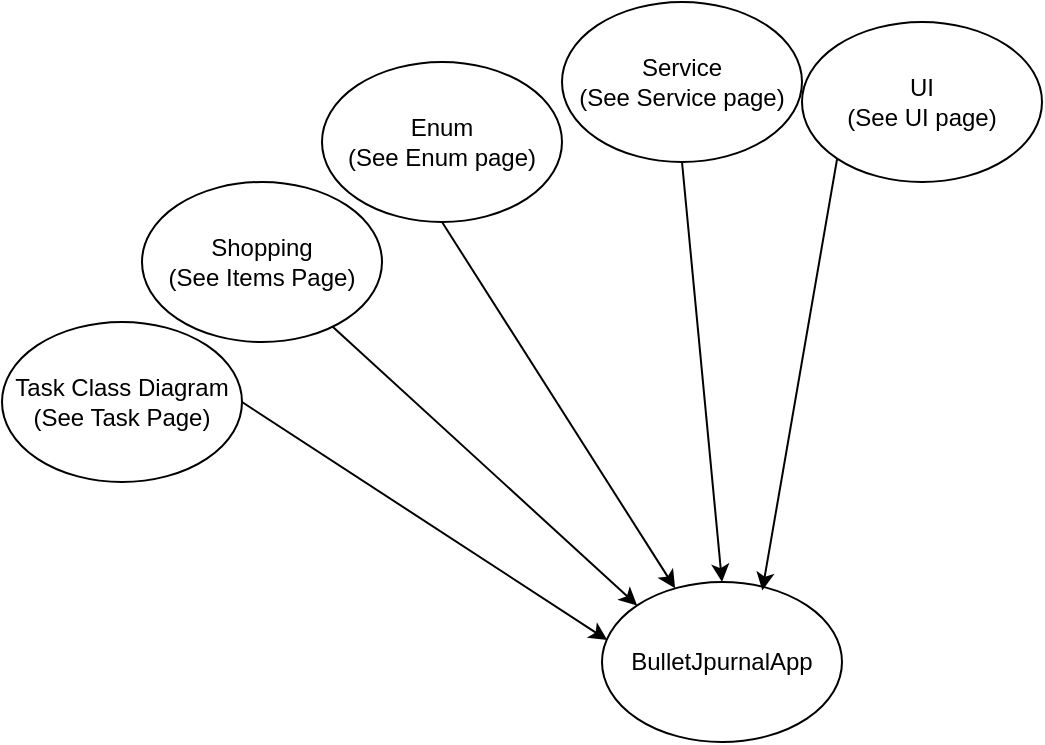 <mxfile version="27.1.4" pages="6">
  <diagram id="pKEsB-5ITnYbFKw42J1r" name="FullClassDiagram">
    <mxGraphModel dx="1281" dy="1646" grid="1" gridSize="10" guides="1" tooltips="1" connect="1" arrows="1" fold="1" page="1" pageScale="1" pageWidth="850" pageHeight="1100" math="0" shadow="0">
      <root>
        <mxCell id="0" />
        <mxCell id="1" parent="0" />
        <mxCell id="9cQqV5Rs48xoPYB03WJr-1" value="BulletJpurnalApp" style="ellipse;whiteSpace=wrap;html=1;" parent="1" vertex="1">
          <mxGeometry x="370" y="200" width="120" height="80" as="geometry" />
        </mxCell>
        <mxCell id="9cQqV5Rs48xoPYB03WJr-2" value="&lt;div&gt;Task Class Diagram&lt;/div&gt;&lt;div&gt;(See Task Page)&lt;/div&gt;" style="ellipse;whiteSpace=wrap;html=1;" parent="1" vertex="1">
          <mxGeometry x="70" y="70" width="120" height="80" as="geometry" />
        </mxCell>
        <mxCell id="Wuv-jCsaSBWGSeNmW_TA-1" style="edgeStyle=none;rounded=0;orthogonalLoop=1;jettySize=auto;html=1;entryX=0;entryY=0;entryDx=0;entryDy=0;" parent="1" source="DTljyd993tSckpUs414u-3" target="9cQqV5Rs48xoPYB03WJr-1" edge="1">
          <mxGeometry relative="1" as="geometry" />
        </mxCell>
        <mxCell id="DTljyd993tSckpUs414u-3" value="&lt;div&gt;Shopping&lt;/div&gt;&lt;div&gt;(See Items&lt;span style=&quot;background-color: transparent; color: light-dark(rgb(0, 0, 0), rgb(255, 255, 255));&quot;&gt;&amp;nbsp;Page)&lt;/span&gt;&lt;/div&gt;" style="ellipse;whiteSpace=wrap;html=1;" parent="1" vertex="1">
          <mxGeometry x="140" width="120" height="80" as="geometry" />
        </mxCell>
        <mxCell id="RwngNbD0LuaLO54A7f7F-5" style="edgeStyle=none;rounded=0;orthogonalLoop=1;jettySize=auto;html=1;exitX=0.5;exitY=1;exitDx=0;exitDy=0;" parent="1" source="RwngNbD0LuaLO54A7f7F-1" target="9cQqV5Rs48xoPYB03WJr-1" edge="1">
          <mxGeometry relative="1" as="geometry" />
        </mxCell>
        <mxCell id="RwngNbD0LuaLO54A7f7F-1" value="&lt;div&gt;Enum&lt;/div&gt;&lt;div&gt;(See Enum page)&lt;/div&gt;" style="ellipse;whiteSpace=wrap;html=1;" parent="1" vertex="1">
          <mxGeometry x="230" y="-60" width="120" height="80" as="geometry" />
        </mxCell>
        <mxCell id="RwngNbD0LuaLO54A7f7F-6" style="edgeStyle=none;rounded=0;orthogonalLoop=1;jettySize=auto;html=1;exitX=0.5;exitY=1;exitDx=0;exitDy=0;entryX=0.5;entryY=0;entryDx=0;entryDy=0;" parent="1" source="RwngNbD0LuaLO54A7f7F-2" target="9cQqV5Rs48xoPYB03WJr-1" edge="1">
          <mxGeometry relative="1" as="geometry" />
        </mxCell>
        <mxCell id="RwngNbD0LuaLO54A7f7F-2" value="&lt;div&gt;Service&lt;/div&gt;&lt;div&gt;(See Service page)&lt;/div&gt;" style="ellipse;whiteSpace=wrap;html=1;" parent="1" vertex="1">
          <mxGeometry x="350" y="-90" width="120" height="80" as="geometry" />
        </mxCell>
        <mxCell id="RwngNbD0LuaLO54A7f7F-3" value="&lt;div&gt;UI&lt;br&gt;(See UI page)&lt;/div&gt;" style="ellipse;whiteSpace=wrap;html=1;" parent="1" vertex="1">
          <mxGeometry x="470" y="-80" width="120" height="80" as="geometry" />
        </mxCell>
        <mxCell id="RwngNbD0LuaLO54A7f7F-7" style="edgeStyle=none;rounded=0;orthogonalLoop=1;jettySize=auto;html=1;exitX=0;exitY=1;exitDx=0;exitDy=0;entryX=0.668;entryY=0.053;entryDx=0;entryDy=0;entryPerimeter=0;" parent="1" source="RwngNbD0LuaLO54A7f7F-3" target="9cQqV5Rs48xoPYB03WJr-1" edge="1">
          <mxGeometry relative="1" as="geometry" />
        </mxCell>
        <mxCell id="RwngNbD0LuaLO54A7f7F-8" style="edgeStyle=none;rounded=0;orthogonalLoop=1;jettySize=auto;html=1;exitX=1;exitY=0.5;exitDx=0;exitDy=0;entryX=0.022;entryY=0.363;entryDx=0;entryDy=0;entryPerimeter=0;" parent="1" source="9cQqV5Rs48xoPYB03WJr-2" target="9cQqV5Rs48xoPYB03WJr-1" edge="1">
          <mxGeometry relative="1" as="geometry" />
        </mxCell>
      </root>
    </mxGraphModel>
  </diagram>
  <diagram id="fd-GnN9fHMvXhxQCMZ3t" name="Task">
    <mxGraphModel grid="1" page="1" gridSize="10" guides="1" tooltips="1" connect="1" arrows="1" fold="1" pageScale="1" pageWidth="850" pageHeight="1100" math="0" shadow="0">
      <root>
        <mxCell id="0" />
        <mxCell id="1" parent="0" />
        <mxCell id="BCov33Ke-0swsql3S55Z-1" value="Task" style="swimlane;fontStyle=1;align=center;verticalAlign=top;childLayout=stackLayout;horizontal=1;startSize=26;horizontalStack=0;resizeParent=1;resizeParentMax=0;resizeLast=0;collapsible=1;marginBottom=0;whiteSpace=wrap;html=1;" parent="1" vertex="1">
          <mxGeometry x="280" y="80" width="160" height="558" as="geometry" />
        </mxCell>
        <mxCell id="BCov33Ke-0swsql3S55Z-2" value="+ ID: int" style="text;strokeColor=none;fillColor=none;align=left;verticalAlign=top;spacingLeft=4;spacingRight=4;overflow=hidden;rotatable=0;points=[[0,0.5],[1,0.5]];portConstraint=eastwest;whiteSpace=wrap;html=1;" parent="BCov33Ke-0swsql3S55Z-1" vertex="1">
          <mxGeometry y="26" width="160" height="24" as="geometry" />
        </mxCell>
        <mxCell id="mHAXFoQziYgk_wCVO0x6-7" value="&lt;div&gt;+ Title: string&lt;/div&gt;" style="text;strokeColor=none;fillColor=none;align=left;verticalAlign=top;spacingLeft=4;spacingRight=4;overflow=hidden;rotatable=0;points=[[0,0.5],[1,0.5]];portConstraint=eastwest;whiteSpace=wrap;html=1;" parent="BCov33Ke-0swsql3S55Z-1" vertex="1">
          <mxGeometry y="50" width="160" height="20" as="geometry" />
        </mxCell>
        <mxCell id="mHAXFoQziYgk_wCVO0x6-8" value="&lt;div&gt;+ Description: string&lt;/div&gt;" style="text;strokeColor=none;fillColor=none;align=left;verticalAlign=top;spacingLeft=4;spacingRight=4;overflow=hidden;rotatable=0;points=[[0,0.5],[1,0.5]];portConstraint=eastwest;whiteSpace=wrap;html=1;" parent="BCov33Ke-0swsql3S55Z-1" vertex="1">
          <mxGeometry y="70" width="160" height="20" as="geometry" />
        </mxCell>
        <mxCell id="mHAXFoQziYgk_wCVO0x6-9" value="&lt;div&gt;+ Priority: Priority&lt;/div&gt;" style="text;strokeColor=none;fillColor=none;align=left;verticalAlign=top;spacingLeft=4;spacingRight=4;overflow=hidden;rotatable=0;points=[[0,0.5],[1,0.5]];portConstraint=eastwest;whiteSpace=wrap;html=1;" parent="BCov33Ke-0swsql3S55Z-1" vertex="1">
          <mxGeometry y="90" width="160" height="20" as="geometry" />
        </mxCell>
        <mxCell id="mHAXFoQziYgk_wCVO0x6-10" value="&lt;div&gt;+ DueDate: DateTime?&lt;/div&gt;" style="text;strokeColor=none;fillColor=none;align=left;verticalAlign=top;spacingLeft=4;spacingRight=4;overflow=hidden;rotatable=0;points=[[0,0.5],[1,0.5]];portConstraint=eastwest;whiteSpace=wrap;html=1;" parent="BCov33Ke-0swsql3S55Z-1" vertex="1">
          <mxGeometry y="110" width="160" height="20" as="geometry" />
        </mxCell>
        <mxCell id="mHAXFoQziYgk_wCVO0x6-11" value="&lt;div&gt;+ Complete: boolean&lt;/div&gt;" style="text;strokeColor=none;fillColor=none;align=left;verticalAlign=top;spacingLeft=4;spacingRight=4;overflow=hidden;rotatable=0;points=[[0,0.5],[1,0.5]];portConstraint=eastwest;whiteSpace=wrap;html=1;" parent="BCov33Ke-0swsql3S55Z-1" vertex="1">
          <mxGeometry y="130" width="160" height="20" as="geometry" />
        </mxCell>
        <mxCell id="mHAXFoQziYgk_wCVO0x6-12" value="&lt;div&gt;+ Notes: String?&lt;/div&gt;&lt;div&gt;&lt;br&gt;&lt;/div&gt;" style="text;strokeColor=none;fillColor=none;align=left;verticalAlign=top;spacingLeft=4;spacingRight=4;overflow=hidden;rotatable=0;points=[[0,0.5],[1,0.5]];portConstraint=eastwest;whiteSpace=wrap;html=1;" parent="BCov33Ke-0swsql3S55Z-1" vertex="1">
          <mxGeometry y="150" width="160" height="20" as="geometry" />
        </mxCell>
        <mxCell id="mHAXFoQziYgk_wCVO0x6-14" value="&lt;div&gt;+ Category:Category?&lt;/div&gt;" style="text;strokeColor=none;fillColor=none;align=left;verticalAlign=top;spacingLeft=4;spacingRight=4;overflow=hidden;rotatable=0;points=[[0,0.5],[1,0.5]];portConstraint=eastwest;whiteSpace=wrap;html=1;" parent="BCov33Ke-0swsql3S55Z-1" vertex="1">
          <mxGeometry y="170" width="160" height="20" as="geometry" />
        </mxCell>
        <mxCell id="mHAXFoQziYgk_wCVO0x6-13" value="+ Schedule: Schedule" style="text;strokeColor=none;fillColor=none;align=left;verticalAlign=top;spacingLeft=4;spacingRight=4;overflow=hidden;rotatable=0;points=[[0,0.5],[1,0.5]];portConstraint=eastwest;whiteSpace=wrap;html=1;" parent="BCov33Ke-0swsql3S55Z-1" vertex="1">
          <mxGeometry y="190" width="160" height="20" as="geometry" />
        </mxCell>
        <mxCell id="mHAXFoQziYgk_wCVO0x6-19" value="+ Status: Status" style="text;strokeColor=none;fillColor=none;align=left;verticalAlign=top;spacingLeft=4;spacingRight=4;overflow=hidden;rotatable=0;points=[[0,0.5],[1,0.5]];portConstraint=eastwest;whiteSpace=wrap;html=1;" parent="BCov33Ke-0swsql3S55Z-1" vertex="1">
          <mxGeometry y="210" width="160" height="20" as="geometry" />
        </mxCell>
        <mxCell id="BCov33Ke-0swsql3S55Z-3" value="" style="line;strokeWidth=1;fillColor=none;align=left;verticalAlign=middle;spacingTop=-1;spacingLeft=3;spacingRight=3;rotatable=0;labelPosition=right;points=[];portConstraint=eastwest;strokeColor=inherit;" parent="BCov33Ke-0swsql3S55Z-1" vertex="1">
          <mxGeometry y="230" width="160" height="8" as="geometry" />
        </mxCell>
        <mxCell id="BCov33Ke-0swsql3S55Z-4" value="+ Update(DateTime?, Category? string, string, Priority, string)" style="text;strokeColor=none;fillColor=none;align=left;verticalAlign=top;spacingLeft=4;spacingRight=4;overflow=hidden;rotatable=0;points=[[0,0.5],[1,0.5]];portConstraint=eastwest;whiteSpace=wrap;html=1;" parent="BCov33Ke-0swsql3S55Z-1" vertex="1">
          <mxGeometry y="238" width="160" height="52" as="geometry" />
        </mxCell>
        <mxCell id="qK8PTRGHECPYTO019O0e-1" value="+ ChangePriority(Priority) : void" style="text;strokeColor=none;fillColor=none;align=left;verticalAlign=top;spacingLeft=4;spacingRight=4;overflow=hidden;rotatable=0;points=[[0,0.5],[1,0.5]];portConstraint=eastwest;whiteSpace=wrap;html=1;" parent="BCov33Ke-0swsql3S55Z-1" vertex="1">
          <mxGeometry y="290" width="160" height="40" as="geometry" />
        </mxCell>
        <mxCell id="qK8PTRGHECPYTO019O0e-2" value="+ ChangeCategory(Category) : void" style="text;strokeColor=none;fillColor=none;align=left;verticalAlign=top;spacingLeft=4;spacingRight=4;overflow=hidden;rotatable=0;points=[[0,0.5],[1,0.5]];portConstraint=eastwest;whiteSpace=wrap;html=1;" parent="BCov33Ke-0swsql3S55Z-1" vertex="1">
          <mxGeometry y="330" width="160" height="50" as="geometry" />
        </mxCell>
        <mxCell id="qK8PTRGHECPYTO019O0e-3" value="+ ChangeStatus(TaskStatus) : void" style="text;strokeColor=none;fillColor=none;align=left;verticalAlign=top;spacingLeft=4;spacingRight=4;overflow=hidden;rotatable=0;points=[[0,0.5],[1,0.5]];portConstraint=eastwest;whiteSpace=wrap;html=1;" parent="BCov33Ke-0swsql3S55Z-1" vertex="1">
          <mxGeometry y="380" width="160" height="50" as="geometry" />
        </mxCell>
        <mxCell id="ub8WTcPquY1ua-3m6sgZ-1" value="+ ChangeSchedule(Schedule) : void" style="text;strokeColor=none;fillColor=none;align=left;verticalAlign=top;spacingLeft=4;spacingRight=4;overflow=hidden;rotatable=0;points=[[0,0.5],[1,0.5]];portConstraint=eastwest;whiteSpace=wrap;html=1;" parent="BCov33Ke-0swsql3S55Z-1" vertex="1">
          <mxGeometry y="430" width="160" height="50" as="geometry" />
        </mxCell>
        <mxCell id="BCov33Ke-0swsql3S55Z-21" value="+ MarkComplete()" style="text;strokeColor=none;fillColor=none;align=left;verticalAlign=top;spacingLeft=4;spacingRight=4;overflow=hidden;rotatable=0;points=[[0,0.5],[1,0.5]];portConstraint=eastwest;whiteSpace=wrap;html=1;" parent="BCov33Ke-0swsql3S55Z-1" vertex="1">
          <mxGeometry y="480" width="160" height="26" as="geometry" />
        </mxCell>
        <mxCell id="BCov33Ke-0swsql3S55Z-22" value="+ Validate(string, string)" style="text;strokeColor=none;fillColor=none;align=left;verticalAlign=top;spacingLeft=4;spacingRight=4;overflow=hidden;rotatable=0;points=[[0,0.5],[1,0.5]];portConstraint=eastwest;whiteSpace=wrap;html=1;" parent="BCov33Ke-0swsql3S55Z-1" vertex="1">
          <mxGeometry y="506" width="160" height="26" as="geometry" />
        </mxCell>
        <mxCell id="BCov33Ke-0swsql3S55Z-23" value="+ IsOverdue(): Boolean" style="text;strokeColor=none;fillColor=none;align=left;verticalAlign=top;spacingLeft=4;spacingRight=4;overflow=hidden;rotatable=0;points=[[0,0.5],[1,0.5]];portConstraint=eastwest;whiteSpace=wrap;html=1;" parent="BCov33Ke-0swsql3S55Z-1" vertex="1">
          <mxGeometry y="532" width="160" height="26" as="geometry" />
        </mxCell>
        <mxCell id="ar3uvZT_hok4eiTSeQvf-13" style="rounded=0;orthogonalLoop=1;jettySize=auto;html=1;entryX=0.5;entryY=0;entryDx=0;entryDy=0;exitX=0.447;exitY=1.077;exitDx=0;exitDy=0;exitPerimeter=0;" parent="1" source="BCov33Ke-0swsql3S55Z-38" target="BCov33Ke-0swsql3S55Z-104" edge="1">
          <mxGeometry relative="1" as="geometry">
            <mxPoint x="-278.03" y="826.65" as="sourcePoint" />
          </mxGeometry>
        </mxCell>
        <mxCell id="BCov33Ke-0swsql3S55Z-27" value="TaskService" style="swimlane;fontStyle=1;align=center;verticalAlign=top;childLayout=stackLayout;horizontal=1;startSize=26;horizontalStack=0;resizeParent=1;resizeParentMax=0;resizeLast=0;collapsible=1;marginBottom=0;whiteSpace=wrap;html=1;" parent="1" vertex="1">
          <mxGeometry x="-490" y="480" width="470" height="320" as="geometry" />
        </mxCell>
        <mxCell id="BCov33Ke-0swsql3S55Z-28" value="- _formatter: IFormatter" style="text;strokeColor=none;fillColor=none;align=left;verticalAlign=top;spacingLeft=4;spacingRight=4;overflow=hidden;rotatable=0;points=[[0,0.5],[1,0.5]];portConstraint=eastwest;whiteSpace=wrap;html=1;" parent="BCov33Ke-0swsql3S55Z-27" vertex="1">
          <mxGeometry y="26" width="470" height="26" as="geometry" />
        </mxCell>
        <mxCell id="BCov33Ke-0swsql3S55Z-76" value="- _logger: ILogger" style="text;strokeColor=none;fillColor=none;align=left;verticalAlign=top;spacingLeft=4;spacingRight=4;overflow=hidden;rotatable=0;points=[[0,0.5],[1,0.5]];portConstraint=eastwest;whiteSpace=wrap;html=1;" parent="BCov33Ke-0swsql3S55Z-27" vertex="1">
          <mxGeometry y="52" width="470" height="26" as="geometry" />
        </mxCell>
        <mxCell id="BCov33Ke-0swsql3S55Z-77" value="- _consolelogger: ConsoleLogger" style="text;strokeColor=none;fillColor=none;align=left;verticalAlign=top;spacingLeft=4;spacingRight=4;overflow=hidden;rotatable=0;points=[[0,0.5],[1,0.5]];portConstraint=eastwest;whiteSpace=wrap;html=1;" parent="BCov33Ke-0swsql3S55Z-27" vertex="1">
          <mxGeometry y="78" width="470" height="26" as="geometry" />
        </mxCell>
        <mxCell id="BCov33Ke-0swsql3S55Z-78" value="- _filelogger: FileLogger" style="text;strokeColor=none;fillColor=none;align=left;verticalAlign=top;spacingLeft=4;spacingRight=4;overflow=hidden;rotatable=0;points=[[0,0.5],[1,0.5]];portConstraint=eastwest;whiteSpace=wrap;html=1;" parent="BCov33Ke-0swsql3S55Z-27" vertex="1">
          <mxGeometry y="104" width="470" height="26" as="geometry" />
        </mxCell>
        <mxCell id="BCov33Ke-0swsql3S55Z-29" value="" style="line;strokeWidth=1;fillColor=none;align=left;verticalAlign=middle;spacingTop=-1;spacingLeft=3;spacingRight=3;rotatable=0;labelPosition=right;points=[];portConstraint=eastwest;strokeColor=inherit;" parent="BCov33Ke-0swsql3S55Z-27" vertex="1">
          <mxGeometry y="130" width="470" height="8" as="geometry" />
        </mxCell>
        <mxCell id="BCov33Ke-0swsql3S55Z-30" value="&lt;p style=&quot;margin: 0px 0px 0px 4px;&quot;&gt;+ AddTask(Task): void&lt;/p&gt;" style="text;strokeColor=none;fillColor=none;align=left;verticalAlign=top;spacingLeft=4;spacingRight=4;overflow=hidden;rotatable=0;points=[[0,0.5],[1,0.5]];portConstraint=eastwest;whiteSpace=wrap;html=1;" parent="BCov33Ke-0swsql3S55Z-27" vertex="1">
          <mxGeometry y="138" width="470" height="26" as="geometry" />
        </mxCell>
        <mxCell id="BCov33Ke-0swsql3S55Z-31" value="&lt;p style=&quot;margin: 0px 0px 0px 4px;&quot;&gt;+ ListAllTasks(): List&amp;lt;Task&amp;gt;&lt;/p&gt;" style="text;strokeColor=none;fillColor=none;align=left;verticalAlign=top;spacingLeft=4;spacingRight=4;overflow=hidden;rotatable=0;points=[[0,0.5],[1,0.5]];portConstraint=eastwest;whiteSpace=wrap;html=1;" parent="BCov33Ke-0swsql3S55Z-27" vertex="1">
          <mxGeometry y="164" width="470" height="26" as="geometry" />
        </mxCell>
        <mxCell id="BCov33Ke-0swsql3S55Z-32" value="&lt;p style=&quot;margin: 0px 0px 0px 4px;&quot;&gt;&lt;span style=&quot;background-color: transparent; color: light-dark(rgb(0, 0, 0), rgb(255, 255, 255));&quot;&gt;+ ListIncompleteTask(): List&amp;lt;Task&amp;gt;&lt;/span&gt;&lt;/p&gt;" style="text;strokeColor=none;fillColor=none;align=left;verticalAlign=top;spacingLeft=4;spacingRight=4;overflow=hidden;rotatable=0;points=[[0,0.5],[1,0.5]];portConstraint=eastwest;whiteSpace=wrap;html=1;" parent="BCov33Ke-0swsql3S55Z-27" vertex="1">
          <mxGeometry y="190" width="470" height="26" as="geometry" />
        </mxCell>
        <mxCell id="BCov33Ke-0swsql3S55Z-35" value="&lt;p style=&quot;margin: 0px 0px 0px 4px;&quot;&gt;+ FindTaskByTitle(string): Task&lt;/p&gt;" style="text;strokeColor=none;fillColor=none;align=left;verticalAlign=top;spacingLeft=4;spacingRight=4;overflow=hidden;rotatable=0;points=[[0,0.5],[1,0.5]];portConstraint=eastwest;whiteSpace=wrap;html=1;" parent="BCov33Ke-0swsql3S55Z-27" vertex="1">
          <mxGeometry y="216" width="470" height="26" as="geometry" />
        </mxCell>
        <mxCell id="BCov33Ke-0swsql3S55Z-36" value="&lt;p style=&quot;margin: 0px 0px 0px 4px;&quot;&gt;+ MarkTaskComplete(string): void&lt;/p&gt;" style="text;strokeColor=none;fillColor=none;align=left;verticalAlign=top;spacingLeft=4;spacingRight=4;overflow=hidden;rotatable=0;points=[[0,0.5],[1,0.5]];portConstraint=eastwest;whiteSpace=wrap;html=1;" parent="BCov33Ke-0swsql3S55Z-27" vertex="1">
          <mxGeometry y="242" width="470" height="26" as="geometry" />
        </mxCell>
        <mxCell id="BCov33Ke-0swsql3S55Z-37" value="&lt;p style=&quot;margin: 0px 0px 0px 4px;&quot;&gt;+ UpdateTask(string, string, DateTime, boolean, string): void&lt;/p&gt;" style="text;strokeColor=none;fillColor=none;align=left;verticalAlign=top;spacingLeft=4;spacingRight=4;overflow=hidden;rotatable=0;points=[[0,0.5],[1,0.5]];portConstraint=eastwest;whiteSpace=wrap;html=1;" parent="BCov33Ke-0swsql3S55Z-27" vertex="1">
          <mxGeometry y="268" width="470" height="26" as="geometry" />
        </mxCell>
        <mxCell id="BCov33Ke-0swsql3S55Z-38" value="&lt;p style=&quot;margin: 0px 0px 0px 4px;&quot;&gt;+ DeleteTask(string): void&lt;/p&gt;" style="text;strokeColor=none;fillColor=none;align=left;verticalAlign=top;spacingLeft=4;spacingRight=4;overflow=hidden;rotatable=0;points=[[0,0.5],[1,0.5]];portConstraint=eastwest;whiteSpace=wrap;html=1;" parent="BCov33Ke-0swsql3S55Z-27" vertex="1">
          <mxGeometry y="294" width="470" height="26" as="geometry" />
        </mxCell>
        <mxCell id="7KvSzSCqj_gG-J4sd0bx-2" style="edgeStyle=none;rounded=0;orthogonalLoop=1;jettySize=auto;html=1;entryX=0.5;entryY=0;entryDx=0;entryDy=0;" parent="1" source="BCov33Ke-0swsql3S55Z-69" target="7KvSzSCqj_gG-J4sd0bx-1" edge="1">
          <mxGeometry relative="1" as="geometry" />
        </mxCell>
        <mxCell id="BCov33Ke-0swsql3S55Z-69" value="TaskManager" style="swimlane;fontStyle=1;align=center;verticalAlign=top;childLayout=stackLayout;horizontal=1;startSize=26;horizontalStack=0;resizeParent=1;resizeParentMax=0;resizeLast=0;collapsible=1;marginBottom=0;whiteSpace=wrap;html=1;" parent="1" vertex="1">
          <mxGeometry x="-210" y="1740" width="330" height="528" as="geometry" />
        </mxCell>
        <mxCell id="BCov33Ke-0swsql3S55Z-70" value="- _taskservice: ITaskService" style="text;strokeColor=none;fillColor=none;align=left;verticalAlign=top;spacingLeft=4;spacingRight=4;overflow=hidden;rotatable=0;points=[[0,0.5],[1,0.5]];portConstraint=eastwest;whiteSpace=wrap;html=1;" parent="BCov33Ke-0swsql3S55Z-69" vertex="1">
          <mxGeometry y="26" width="330" height="26" as="geometry" />
        </mxCell>
        <mxCell id="BCov33Ke-0swsql3S55Z-79" value="- _formatter: IFormatter" style="text;strokeColor=none;fillColor=none;align=left;verticalAlign=top;spacingLeft=4;spacingRight=4;overflow=hidden;rotatable=0;points=[[0,0.5],[1,0.5]];portConstraint=eastwest;whiteSpace=wrap;html=1;" parent="BCov33Ke-0swsql3S55Z-69" vertex="1">
          <mxGeometry y="52" width="330" height="26" as="geometry" />
        </mxCell>
        <mxCell id="BCov33Ke-0swsql3S55Z-80" value="- _logger: ILogger" style="text;strokeColor=none;fillColor=none;align=left;verticalAlign=top;spacingLeft=4;spacingRight=4;overflow=hidden;rotatable=0;points=[[0,0.5],[1,0.5]];portConstraint=eastwest;whiteSpace=wrap;html=1;" parent="BCov33Ke-0swsql3S55Z-69" vertex="1">
          <mxGeometry y="78" width="330" height="26" as="geometry" />
        </mxCell>
        <mxCell id="BCov33Ke-0swsql3S55Z-82" value="- _consolelogger: ConsoleLogger" style="text;strokeColor=none;fillColor=none;align=left;verticalAlign=top;spacingLeft=4;spacingRight=4;overflow=hidden;rotatable=0;points=[[0,0.5],[1,0.5]];portConstraint=eastwest;whiteSpace=wrap;html=1;" parent="BCov33Ke-0swsql3S55Z-69" vertex="1">
          <mxGeometry y="104" width="330" height="26" as="geometry" />
        </mxCell>
        <mxCell id="BCov33Ke-0swsql3S55Z-81" value="- _filelogger: FIleLogger" style="text;strokeColor=none;fillColor=none;align=left;verticalAlign=top;spacingLeft=4;spacingRight=4;overflow=hidden;rotatable=0;points=[[0,0.5],[1,0.5]];portConstraint=eastwest;whiteSpace=wrap;html=1;" parent="BCov33Ke-0swsql3S55Z-69" vertex="1">
          <mxGeometry y="130" width="330" height="26" as="geometry" />
        </mxCell>
        <mxCell id="ar3uvZT_hok4eiTSeQvf-4" value="- _taskController: TaskController" style="text;strokeColor=none;fillColor=none;align=left;verticalAlign=top;spacingLeft=4;spacingRight=4;overflow=hidden;rotatable=0;points=[[0,0.5],[1,0.5]];portConstraint=eastwest;whiteSpace=wrap;html=1;" parent="BCov33Ke-0swsql3S55Z-69" vertex="1">
          <mxGeometry y="156" width="330" height="26" as="geometry" />
        </mxCell>
        <mxCell id="BCov33Ke-0swsql3S55Z-71" value="" style="line;strokeWidth=1;fillColor=none;align=left;verticalAlign=middle;spacingTop=-1;spacingLeft=3;spacingRight=3;rotatable=0;labelPosition=right;points=[];portConstraint=eastwest;strokeColor=inherit;" parent="BCov33Ke-0swsql3S55Z-69" vertex="1">
          <mxGeometry y="182" width="330" height="8" as="geometry" />
        </mxCell>
        <mxCell id="BCov33Ke-0swsql3S55Z-72" value="+ TaskManagerUI()" style="text;strokeColor=none;fillColor=none;align=left;verticalAlign=top;spacingLeft=4;spacingRight=4;overflow=hidden;rotatable=0;points=[[0,0.5],[1,0.5]];portConstraint=eastwest;whiteSpace=wrap;html=1;" parent="BCov33Ke-0swsql3S55Z-69" vertex="1">
          <mxGeometry y="190" width="330" height="26" as="geometry" />
        </mxCell>
        <mxCell id="BCov33Ke-0swsql3S55Z-91" value="+ AddTask()" style="text;strokeColor=none;fillColor=none;align=left;verticalAlign=top;spacingLeft=4;spacingRight=4;overflow=hidden;rotatable=0;points=[[0,0.5],[1,0.5]];portConstraint=eastwest;whiteSpace=wrap;html=1;" parent="BCov33Ke-0swsql3S55Z-69" vertex="1">
          <mxGeometry y="216" width="330" height="26" as="geometry" />
        </mxCell>
        <mxCell id="BCov33Ke-0swsql3S55Z-92" value="+ ListAllTasks()" style="text;strokeColor=none;fillColor=none;align=left;verticalAlign=top;spacingLeft=4;spacingRight=4;overflow=hidden;rotatable=0;points=[[0,0.5],[1,0.5]];portConstraint=eastwest;whiteSpace=wrap;html=1;" parent="BCov33Ke-0swsql3S55Z-69" vertex="1">
          <mxGeometry y="242" width="330" height="26" as="geometry" />
        </mxCell>
        <mxCell id="BCov33Ke-0swsql3S55Z-93" value="+ ListIncompleteTask()" style="text;strokeColor=none;fillColor=none;align=left;verticalAlign=top;spacingLeft=4;spacingRight=4;overflow=hidden;rotatable=0;points=[[0,0.5],[1,0.5]];portConstraint=eastwest;whiteSpace=wrap;html=1;" parent="BCov33Ke-0swsql3S55Z-69" vertex="1">
          <mxGeometry y="268" width="330" height="26" as="geometry" />
        </mxCell>
        <mxCell id="BCov33Ke-0swsql3S55Z-94" value="+ ListTaskByPriority()" style="text;strokeColor=none;fillColor=none;align=left;verticalAlign=top;spacingLeft=4;spacingRight=4;overflow=hidden;rotatable=0;points=[[0,0.5],[1,0.5]];portConstraint=eastwest;whiteSpace=wrap;html=1;" parent="BCov33Ke-0swsql3S55Z-69" vertex="1">
          <mxGeometry y="294" width="330" height="26" as="geometry" />
        </mxCell>
        <mxCell id="BCov33Ke-0swsql3S55Z-95" value="+ ListTasksByCategory()" style="text;strokeColor=none;fillColor=none;align=left;verticalAlign=top;spacingLeft=4;spacingRight=4;overflow=hidden;rotatable=0;points=[[0,0.5],[1,0.5]];portConstraint=eastwest;whiteSpace=wrap;html=1;" parent="BCov33Ke-0swsql3S55Z-69" vertex="1">
          <mxGeometry y="320" width="330" height="26" as="geometry" />
        </mxCell>
        <mxCell id="BCov33Ke-0swsql3S55Z-96" value="+ FindTaskByTitle()" style="text;strokeColor=none;fillColor=none;align=left;verticalAlign=top;spacingLeft=4;spacingRight=4;overflow=hidden;rotatable=0;points=[[0,0.5],[1,0.5]];portConstraint=eastwest;whiteSpace=wrap;html=1;" parent="BCov33Ke-0swsql3S55Z-69" vertex="1">
          <mxGeometry y="346" width="330" height="26" as="geometry" />
        </mxCell>
        <mxCell id="BCov33Ke-0swsql3S55Z-97" value="+ MarkTaskComplete()" style="text;strokeColor=none;fillColor=none;align=left;verticalAlign=top;spacingLeft=4;spacingRight=4;overflow=hidden;rotatable=0;points=[[0,0.5],[1,0.5]];portConstraint=eastwest;whiteSpace=wrap;html=1;" parent="BCov33Ke-0swsql3S55Z-69" vertex="1">
          <mxGeometry y="372" width="330" height="26" as="geometry" />
        </mxCell>
        <mxCell id="BCov33Ke-0swsql3S55Z-98" value="+ UpdateTask()" style="text;strokeColor=none;fillColor=none;align=left;verticalAlign=top;spacingLeft=4;spacingRight=4;overflow=hidden;rotatable=0;points=[[0,0.5],[1,0.5]];portConstraint=eastwest;whiteSpace=wrap;html=1;" parent="BCov33Ke-0swsql3S55Z-69" vertex="1">
          <mxGeometry y="398" width="330" height="26" as="geometry" />
        </mxCell>
        <mxCell id="BCov33Ke-0swsql3S55Z-99" value="+ DeleteTask()" style="text;strokeColor=none;fillColor=none;align=left;verticalAlign=top;spacingLeft=4;spacingRight=4;overflow=hidden;rotatable=0;points=[[0,0.5],[1,0.5]];portConstraint=eastwest;whiteSpace=wrap;html=1;" parent="BCov33Ke-0swsql3S55Z-69" vertex="1">
          <mxGeometry y="424" width="330" height="26" as="geometry" />
        </mxCell>
        <mxCell id="AEjNC06FcueCXl3um95o-1" value="+ SaveTask()" style="text;strokeColor=none;fillColor=none;align=left;verticalAlign=top;spacingLeft=4;spacingRight=4;overflow=hidden;rotatable=0;points=[[0,0.5],[1,0.5]];portConstraint=eastwest;whiteSpace=wrap;html=1;" parent="BCov33Ke-0swsql3S55Z-69" vertex="1">
          <mxGeometry y="450" width="330" height="26" as="geometry" />
        </mxCell>
        <mxCell id="AEjNC06FcueCXl3um95o-2" value="+ LoadTask()" style="text;strokeColor=none;fillColor=none;align=left;verticalAlign=top;spacingLeft=4;spacingRight=4;overflow=hidden;rotatable=0;points=[[0,0.5],[1,0.5]];portConstraint=eastwest;whiteSpace=wrap;html=1;" parent="BCov33Ke-0swsql3S55Z-69" vertex="1">
          <mxGeometry y="476" width="330" height="26" as="geometry" />
        </mxCell>
        <mxCell id="_MrF7NxKHNyyTOAPMVBF-1" value="+ Exit()" style="text;strokeColor=none;fillColor=none;align=left;verticalAlign=top;spacingLeft=4;spacingRight=4;overflow=hidden;rotatable=0;points=[[0,0.5],[1,0.5]];portConstraint=eastwest;whiteSpace=wrap;html=1;" parent="BCov33Ke-0swsql3S55Z-69" vertex="1">
          <mxGeometry y="502" width="330" height="26" as="geometry" />
        </mxCell>
        <mxCell id="BCov33Ke-0swsql3S55Z-104" value="TaskController" style="swimlane;fontStyle=1;align=center;verticalAlign=top;childLayout=stackLayout;horizontal=1;startSize=26;horizontalStack=0;resizeParent=1;resizeParentMax=0;resizeLast=0;collapsible=1;marginBottom=0;whiteSpace=wrap;html=1;" parent="1" vertex="1">
          <mxGeometry x="-340" y="1090" width="210" height="320" as="geometry" />
        </mxCell>
        <mxCell id="BCov33Ke-0swsql3S55Z-105" value="- _taskservice: ITaskService" style="text;strokeColor=none;fillColor=none;align=left;verticalAlign=top;spacingLeft=4;spacingRight=4;overflow=hidden;rotatable=0;points=[[0,0.5],[1,0.5]];portConstraint=eastwest;whiteSpace=wrap;html=1;" parent="BCov33Ke-0swsql3S55Z-104" vertex="1">
          <mxGeometry y="26" width="210" height="26" as="geometry" />
        </mxCell>
        <mxCell id="ar3uvZT_hok4eiTSeQvf-1" value="- _formatter: IFormatter" style="text;strokeColor=none;fillColor=none;align=left;verticalAlign=top;spacingLeft=4;spacingRight=4;overflow=hidden;rotatable=0;points=[[0,0.5],[1,0.5]];portConstraint=eastwest;whiteSpace=wrap;html=1;" parent="BCov33Ke-0swsql3S55Z-104" vertex="1">
          <mxGeometry y="52" width="210" height="26" as="geometry" />
        </mxCell>
        <mxCell id="ar3uvZT_hok4eiTSeQvf-2" value="- _logger: ILogger" style="text;strokeColor=none;fillColor=none;align=left;verticalAlign=top;spacingLeft=4;spacingRight=4;overflow=hidden;rotatable=0;points=[[0,0.5],[1,0.5]];portConstraint=eastwest;whiteSpace=wrap;html=1;" parent="BCov33Ke-0swsql3S55Z-104" vertex="1">
          <mxGeometry y="78" width="210" height="26" as="geometry" />
        </mxCell>
        <mxCell id="ar3uvZT_hok4eiTSeQvf-5" value="- _consolelogger: ConsoleLogger" style="text;strokeColor=none;fillColor=none;align=left;verticalAlign=top;spacingLeft=4;spacingRight=4;overflow=hidden;rotatable=0;points=[[0,0.5],[1,0.5]];portConstraint=eastwest;whiteSpace=wrap;html=1;" parent="BCov33Ke-0swsql3S55Z-104" vertex="1">
          <mxGeometry y="104" width="210" height="26" as="geometry" />
        </mxCell>
        <mxCell id="ar3uvZT_hok4eiTSeQvf-3" value="- _filelogger: FileLogger" style="text;strokeColor=none;fillColor=none;align=left;verticalAlign=top;spacingLeft=4;spacingRight=4;overflow=hidden;rotatable=0;points=[[0,0.5],[1,0.5]];portConstraint=eastwest;whiteSpace=wrap;html=1;" parent="BCov33Ke-0swsql3S55Z-104" vertex="1">
          <mxGeometry y="130" width="210" height="26" as="geometry" />
        </mxCell>
        <mxCell id="BCov33Ke-0swsql3S55Z-106" value="" style="line;strokeWidth=1;fillColor=none;align=left;verticalAlign=middle;spacingTop=-1;spacingLeft=3;spacingRight=3;rotatable=0;labelPosition=right;points=[];portConstraint=eastwest;strokeColor=inherit;" parent="BCov33Ke-0swsql3S55Z-104" vertex="1">
          <mxGeometry y="156" width="210" height="8" as="geometry" />
        </mxCell>
        <mxCell id="BCov33Ke-0swsql3S55Z-107" value="&lt;div&gt;+ AddTask()&lt;/div&gt;" style="text;strokeColor=none;fillColor=none;align=left;verticalAlign=top;spacingLeft=4;spacingRight=4;overflow=hidden;rotatable=0;points=[[0,0.5],[1,0.5]];portConstraint=eastwest;whiteSpace=wrap;html=1;" parent="BCov33Ke-0swsql3S55Z-104" vertex="1">
          <mxGeometry y="164" width="210" height="26" as="geometry" />
        </mxCell>
        <mxCell id="ar3uvZT_hok4eiTSeQvf-6" value="+ ListAllTask()" style="text;strokeColor=none;fillColor=none;align=left;verticalAlign=top;spacingLeft=4;spacingRight=4;overflow=hidden;rotatable=0;points=[[0,0.5],[1,0.5]];portConstraint=eastwest;whiteSpace=wrap;html=1;" parent="BCov33Ke-0swsql3S55Z-104" vertex="1">
          <mxGeometry y="190" width="210" height="26" as="geometry" />
        </mxCell>
        <mxCell id="ar3uvZT_hok4eiTSeQvf-7" value="+ ListIncompleteAssignment" style="text;strokeColor=none;fillColor=none;align=left;verticalAlign=top;spacingLeft=4;spacingRight=4;overflow=hidden;rotatable=0;points=[[0,0.5],[1,0.5]];portConstraint=eastwest;whiteSpace=wrap;html=1;" parent="BCov33Ke-0swsql3S55Z-104" vertex="1">
          <mxGeometry y="216" width="210" height="26" as="geometry" />
        </mxCell>
        <mxCell id="ar3uvZT_hok4eiTSeQvf-10" value="+ FindTaskByTitle()" style="text;strokeColor=none;fillColor=none;align=left;verticalAlign=top;spacingLeft=4;spacingRight=4;overflow=hidden;rotatable=0;points=[[0,0.5],[1,0.5]];portConstraint=eastwest;whiteSpace=wrap;html=1;" parent="BCov33Ke-0swsql3S55Z-104" vertex="1">
          <mxGeometry y="242" width="210" height="26" as="geometry" />
        </mxCell>
        <mxCell id="ar3uvZT_hok4eiTSeQvf-11" value="+ UpdateTask()" style="text;strokeColor=none;fillColor=none;align=left;verticalAlign=top;spacingLeft=4;spacingRight=4;overflow=hidden;rotatable=0;points=[[0,0.5],[1,0.5]];portConstraint=eastwest;whiteSpace=wrap;html=1;" parent="BCov33Ke-0swsql3S55Z-104" vertex="1">
          <mxGeometry y="268" width="210" height="26" as="geometry" />
        </mxCell>
        <mxCell id="ar3uvZT_hok4eiTSeQvf-12" value="+ DeleteTask()" style="text;strokeColor=none;fillColor=none;align=left;verticalAlign=top;spacingLeft=4;spacingRight=4;overflow=hidden;rotatable=0;points=[[0,0.5],[1,0.5]];portConstraint=eastwest;whiteSpace=wrap;html=1;" parent="BCov33Ke-0swsql3S55Z-104" vertex="1">
          <mxGeometry y="294" width="210" height="26" as="geometry" />
        </mxCell>
        <mxCell id="ar3uvZT_hok4eiTSeQvf-14" style="edgeStyle=none;rounded=0;orthogonalLoop=1;jettySize=auto;html=1;entryX=0.472;entryY=-0.003;entryDx=0;entryDy=0;entryPerimeter=0;" parent="1" source="BCov33Ke-0swsql3S55Z-104" target="BCov33Ke-0swsql3S55Z-69" edge="1">
          <mxGeometry relative="1" as="geometry" />
        </mxCell>
        <mxCell id="Tibl6xSkI0XQsi0BwEkU-2" style="edgeStyle=none;rounded=0;orthogonalLoop=1;jettySize=auto;html=1;exitX=0.5;exitY=1;exitDx=0;exitDy=0;entryX=0.5;entryY=0;entryDx=0;entryDy=0;" parent="1" source="Tibl6xSkI0XQsi0BwEkU-1" target="BCov33Ke-0swsql3S55Z-1" edge="1">
          <mxGeometry relative="1" as="geometry" />
        </mxCell>
        <mxCell id="Tibl6xSkI0XQsi0BwEkU-1" value="&lt;div&gt;Enum&lt;/div&gt;&lt;div&gt;(See Enum Page)&lt;/div&gt;" style="ellipse;whiteSpace=wrap;html=1;aspect=fixed;" parent="1" vertex="1">
          <mxGeometry x="320" y="-140" width="80" height="80" as="geometry" />
        </mxCell>
        <mxCell id="Nb8lyrCKGtUY_IrBj2pd-2" style="edgeStyle=none;rounded=0;orthogonalLoop=1;jettySize=auto;html=1;exitX=1;exitY=1;exitDx=0;exitDy=0;entryX=0;entryY=0;entryDx=0;entryDy=0;" parent="1" source="Nb8lyrCKGtUY_IrBj2pd-1" target="BCov33Ke-0swsql3S55Z-69" edge="1">
          <mxGeometry relative="1" as="geometry">
            <mxPoint x="-280" y="1392.5" as="targetPoint" />
          </mxGeometry>
        </mxCell>
        <mxCell id="Nb8lyrCKGtUY_IrBj2pd-1" value="&lt;div&gt;Service&lt;/div&gt;&lt;div&gt;(See Service Page)&lt;/div&gt;" style="ellipse;whiteSpace=wrap;html=1;aspect=fixed;" parent="1" vertex="1">
          <mxGeometry x="-640" y="1120" width="80" height="80" as="geometry" />
        </mxCell>
        <mxCell id="Nb8lyrCKGtUY_IrBj2pd-3" style="edgeStyle=none;rounded=0;orthogonalLoop=1;jettySize=auto;html=1;exitX=1;exitY=0;exitDx=0;exitDy=0;entryX=0.063;entryY=1.077;entryDx=0;entryDy=0;entryPerimeter=0;" parent="1" source="Nb8lyrCKGtUY_IrBj2pd-1" target="BCov33Ke-0swsql3S55Z-38" edge="1">
          <mxGeometry relative="1" as="geometry">
            <mxPoint x="-490" y="813.0" as="targetPoint" />
          </mxGeometry>
        </mxCell>
        <mxCell id="i9IML_Wm2UEXBaxjbN4B-1" style="edgeStyle=none;rounded=0;orthogonalLoop=1;jettySize=auto;html=1;entryX=0.612;entryY=-0.003;entryDx=0;entryDy=0;entryPerimeter=0;exitX=0.822;exitY=0.901;exitDx=0;exitDy=0;exitPerimeter=0;" parent="1" source="BCov33Ke-0swsql3S55Z-38" target="BCov33Ke-0swsql3S55Z-69" edge="1">
          <mxGeometry relative="1" as="geometry">
            <mxPoint x="-92.38" y="827.716" as="sourcePoint" />
          </mxGeometry>
        </mxCell>
        <mxCell id="7KvSzSCqj_gG-J4sd0bx-1" value="&lt;div&gt;ConsoleUI&lt;/div&gt;&lt;div&gt;(See UI Page)&lt;/div&gt;" style="ellipse;whiteSpace=wrap;html=1;aspect=fixed;" parent="1" vertex="1">
          <mxGeometry x="-105" y="2530" width="120" height="120" as="geometry" />
        </mxCell>
        <mxCell id="hO0q3NG5gJZvSQNQMUY7-30" value="«interface»&lt;br&gt;&lt;b&gt;IPriorityService&lt;/b&gt;" style="html=1;whiteSpace=wrap;" vertex="1" parent="1">
          <mxGeometry x="150" y="810" width="110" height="50" as="geometry" />
        </mxCell>
        <mxCell id="hO0q3NG5gJZvSQNQMUY7-31" value="«interface»&lt;br&gt;&lt;b&gt;IScheduleService&lt;/b&gt;" style="html=1;whiteSpace=wrap;" vertex="1" parent="1">
          <mxGeometry x="690" y="790" width="110" height="50" as="geometry" />
        </mxCell>
        <mxCell id="hO0q3NG5gJZvSQNQMUY7-32" value="«interface»&lt;br&gt;&lt;b&gt;ITasksStatusServices&lt;/b&gt;" style="html=1;whiteSpace=wrap;" vertex="1" parent="1">
          <mxGeometry x="920" y="720" width="140" height="60" as="geometry" />
        </mxCell>
        <mxCell id="K1LIpWpKG-ym3tVX75dt-48" style="edgeStyle=none;rounded=0;orthogonalLoop=1;jettySize=auto;html=1;exitX=1;exitY=0.5;exitDx=0;exitDy=0;entryX=0;entryY=0.5;entryDx=0;entryDy=0;" edge="1" parent="1" source="hO0q3NG5gJZvSQNQMUY7-33" target="BCov33Ke-0swsql3S55Z-92">
          <mxGeometry relative="1" as="geometry" />
        </mxCell>
        <mxCell id="hO0q3NG5gJZvSQNQMUY7-33" value="«interface»&lt;br&gt;FileService" style="html=1;whiteSpace=wrap;" vertex="1" parent="1">
          <mxGeometry x="-610" y="1950" width="110" height="50" as="geometry" />
        </mxCell>
        <mxCell id="hO0q3NG5gJZvSQNQMUY7-34" value="«interface»&lt;br&gt;&lt;b&gt;ICategoryService&lt;/b&gt;" style="html=1;whiteSpace=wrap;" vertex="1" parent="1">
          <mxGeometry x="390" y="810" width="110" height="50" as="geometry" />
        </mxCell>
        <mxCell id="hO0q3NG5gJZvSQNQMUY7-52" value="PriorityService" style="swimlane;fontStyle=1;align=center;verticalAlign=top;childLayout=stackLayout;horizontal=1;startSize=26;horizontalStack=0;resizeParent=1;resizeParentMax=0;resizeLast=0;collapsible=1;marginBottom=0;whiteSpace=wrap;html=1;" vertex="1" parent="1">
          <mxGeometry x="10" y="1002" width="310" height="190" as="geometry" />
        </mxCell>
        <mxCell id="hO0q3NG5gJZvSQNQMUY7-53" value="- _formatter : IFormatter" style="text;strokeColor=none;fillColor=none;align=left;verticalAlign=top;spacingLeft=4;spacingRight=4;overflow=hidden;rotatable=0;points=[[0,0.5],[1,0.5]];portConstraint=eastwest;whiteSpace=wrap;html=1;" vertex="1" parent="hO0q3NG5gJZvSQNQMUY7-52">
          <mxGeometry y="26" width="310" height="26" as="geometry" />
        </mxCell>
        <mxCell id="hO0q3NG5gJZvSQNQMUY7-56" value="- _logger: ILogger" style="text;strokeColor=none;fillColor=none;align=left;verticalAlign=top;spacingLeft=4;spacingRight=4;overflow=hidden;rotatable=0;points=[[0,0.5],[1,0.5]];portConstraint=eastwest;whiteSpace=wrap;html=1;" vertex="1" parent="hO0q3NG5gJZvSQNQMUY7-52">
          <mxGeometry y="52" width="310" height="26" as="geometry" />
        </mxCell>
        <mxCell id="hO0q3NG5gJZvSQNQMUY7-58" value="- _consolelogger: ConsoleLogger" style="text;strokeColor=none;fillColor=none;align=left;verticalAlign=top;spacingLeft=4;spacingRight=4;overflow=hidden;rotatable=0;points=[[0,0.5],[1,0.5]];portConstraint=eastwest;whiteSpace=wrap;html=1;" vertex="1" parent="hO0q3NG5gJZvSQNQMUY7-52">
          <mxGeometry y="78" width="310" height="26" as="geometry" />
        </mxCell>
        <mxCell id="hO0q3NG5gJZvSQNQMUY7-57" value="- _filelogger: FileLogger" style="text;strokeColor=none;fillColor=none;align=left;verticalAlign=top;spacingLeft=4;spacingRight=4;overflow=hidden;rotatable=0;points=[[0,0.5],[1,0.5]];portConstraint=eastwest;whiteSpace=wrap;html=1;" vertex="1" parent="hO0q3NG5gJZvSQNQMUY7-52">
          <mxGeometry y="104" width="310" height="26" as="geometry" />
        </mxCell>
        <mxCell id="hO0q3NG5gJZvSQNQMUY7-54" value="" style="line;strokeWidth=1;fillColor=none;align=left;verticalAlign=middle;spacingTop=-1;spacingLeft=3;spacingRight=3;rotatable=0;labelPosition=right;points=[];portConstraint=eastwest;strokeColor=inherit;" vertex="1" parent="hO0q3NG5gJZvSQNQMUY7-52">
          <mxGeometry y="130" width="310" height="8" as="geometry" />
        </mxCell>
        <mxCell id="hO0q3NG5gJZvSQNQMUY7-55" value="+ ListTasksByPriority(Priority): List&amp;lt;Tasks&amp;gt;" style="text;strokeColor=none;fillColor=none;align=left;verticalAlign=top;spacingLeft=4;spacingRight=4;overflow=hidden;rotatable=0;points=[[0,0.5],[1,0.5]];portConstraint=eastwest;whiteSpace=wrap;html=1;" vertex="1" parent="hO0q3NG5gJZvSQNQMUY7-52">
          <mxGeometry y="138" width="310" height="26" as="geometry" />
        </mxCell>
        <mxCell id="hO0q3NG5gJZvSQNQMUY7-59" value="+ ChangePriority(string, Priority): void" style="text;strokeColor=none;fillColor=none;align=left;verticalAlign=top;spacingLeft=4;spacingRight=4;overflow=hidden;rotatable=0;points=[[0,0.5],[1,0.5]];portConstraint=eastwest;whiteSpace=wrap;html=1;" vertex="1" parent="hO0q3NG5gJZvSQNQMUY7-52">
          <mxGeometry y="164" width="310" height="26" as="geometry" />
        </mxCell>
        <mxCell id="hO0q3NG5gJZvSQNQMUY7-63" style="edgeStyle=none;rounded=0;orthogonalLoop=1;jettySize=auto;html=1;exitX=1;exitY=0;exitDx=0;exitDy=0;entryX=0;entryY=0.5;entryDx=0;entryDy=0;" edge="1" parent="1" source="hO0q3NG5gJZvSQNQMUY7-60" target="mHAXFoQziYgk_wCVO0x6-11">
          <mxGeometry relative="1" as="geometry" />
        </mxCell>
        <mxCell id="hO0q3NG5gJZvSQNQMUY7-60" value="«interface»&lt;br&gt;&lt;b&gt;ITaskServices&lt;/b&gt;" style="html=1;whiteSpace=wrap;" vertex="1" parent="1">
          <mxGeometry x="70" y="480" width="110" height="50" as="geometry" />
        </mxCell>
        <mxCell id="K1LIpWpKG-ym3tVX75dt-1" value="" style="endArrow=block;dashed=1;endFill=0;endSize=12;html=1;rounded=0;exitX=1;exitY=0.5;exitDx=0;exitDy=0;entryX=0.5;entryY=1;entryDx=0;entryDy=0;" edge="1" parent="1" target="hO0q3NG5gJZvSQNQMUY7-60">
          <mxGeometry width="160" relative="1" as="geometry">
            <mxPoint x="-20" y="709" as="sourcePoint" />
            <mxPoint x="350" y="620" as="targetPoint" />
          </mxGeometry>
        </mxCell>
        <mxCell id="K1LIpWpKG-ym3tVX75dt-2" style="edgeStyle=none;rounded=0;orthogonalLoop=1;jettySize=auto;html=1;exitX=0.5;exitY=0;exitDx=0;exitDy=0;entryX=0.395;entryY=1.022;entryDx=0;entryDy=0;entryPerimeter=0;" edge="1" parent="1" source="hO0q3NG5gJZvSQNQMUY7-30" target="BCov33Ke-0swsql3S55Z-23">
          <mxGeometry relative="1" as="geometry" />
        </mxCell>
        <mxCell id="K1LIpWpKG-ym3tVX75dt-4" value="" style="endArrow=block;dashed=1;endFill=0;endSize=12;html=1;rounded=0;exitX=0.5;exitY=0;exitDx=0;exitDy=0;entryX=0.5;entryY=1;entryDx=0;entryDy=0;" edge="1" parent="1" source="hO0q3NG5gJZvSQNQMUY7-52" target="hO0q3NG5gJZvSQNQMUY7-30">
          <mxGeometry width="160" relative="1" as="geometry">
            <mxPoint x="190" y="850" as="sourcePoint" />
            <mxPoint x="350" y="850" as="targetPoint" />
          </mxGeometry>
        </mxCell>
        <mxCell id="K1LIpWpKG-ym3tVX75dt-6" value="CategoryService" style="swimlane;fontStyle=1;align=center;verticalAlign=top;childLayout=stackLayout;horizontal=1;startSize=26;horizontalStack=0;resizeParent=1;resizeParentMax=0;resizeLast=0;collapsible=1;marginBottom=0;whiteSpace=wrap;html=1;" vertex="1" parent="1">
          <mxGeometry x="370" y="1010" width="310" height="190" as="geometry" />
        </mxCell>
        <mxCell id="K1LIpWpKG-ym3tVX75dt-7" value="- _formatter : IFormatter" style="text;strokeColor=none;fillColor=none;align=left;verticalAlign=top;spacingLeft=4;spacingRight=4;overflow=hidden;rotatable=0;points=[[0,0.5],[1,0.5]];portConstraint=eastwest;whiteSpace=wrap;html=1;" vertex="1" parent="K1LIpWpKG-ym3tVX75dt-6">
          <mxGeometry y="26" width="310" height="26" as="geometry" />
        </mxCell>
        <mxCell id="K1LIpWpKG-ym3tVX75dt-8" value="- _logger: ILogger" style="text;strokeColor=none;fillColor=none;align=left;verticalAlign=top;spacingLeft=4;spacingRight=4;overflow=hidden;rotatable=0;points=[[0,0.5],[1,0.5]];portConstraint=eastwest;whiteSpace=wrap;html=1;" vertex="1" parent="K1LIpWpKG-ym3tVX75dt-6">
          <mxGeometry y="52" width="310" height="26" as="geometry" />
        </mxCell>
        <mxCell id="K1LIpWpKG-ym3tVX75dt-9" value="- _consolelogger: ConsoleLogger" style="text;strokeColor=none;fillColor=none;align=left;verticalAlign=top;spacingLeft=4;spacingRight=4;overflow=hidden;rotatable=0;points=[[0,0.5],[1,0.5]];portConstraint=eastwest;whiteSpace=wrap;html=1;" vertex="1" parent="K1LIpWpKG-ym3tVX75dt-6">
          <mxGeometry y="78" width="310" height="26" as="geometry" />
        </mxCell>
        <mxCell id="K1LIpWpKG-ym3tVX75dt-10" value="- _filelogger: FileLogger" style="text;strokeColor=none;fillColor=none;align=left;verticalAlign=top;spacingLeft=4;spacingRight=4;overflow=hidden;rotatable=0;points=[[0,0.5],[1,0.5]];portConstraint=eastwest;whiteSpace=wrap;html=1;" vertex="1" parent="K1LIpWpKG-ym3tVX75dt-6">
          <mxGeometry y="104" width="310" height="26" as="geometry" />
        </mxCell>
        <mxCell id="K1LIpWpKG-ym3tVX75dt-11" value="" style="line;strokeWidth=1;fillColor=none;align=left;verticalAlign=middle;spacingTop=-1;spacingLeft=3;spacingRight=3;rotatable=0;labelPosition=right;points=[];portConstraint=eastwest;strokeColor=inherit;" vertex="1" parent="K1LIpWpKG-ym3tVX75dt-6">
          <mxGeometry y="130" width="310" height="8" as="geometry" />
        </mxCell>
        <mxCell id="K1LIpWpKG-ym3tVX75dt-12" value="+ ListTasksByCategory(Category): List&amp;lt;Tasks&amp;gt;" style="text;strokeColor=none;fillColor=none;align=left;verticalAlign=top;spacingLeft=4;spacingRight=4;overflow=hidden;rotatable=0;points=[[0,0.5],[1,0.5]];portConstraint=eastwest;whiteSpace=wrap;html=1;" vertex="1" parent="K1LIpWpKG-ym3tVX75dt-6">
          <mxGeometry y="138" width="310" height="26" as="geometry" />
        </mxCell>
        <mxCell id="K1LIpWpKG-ym3tVX75dt-13" value="+ ChangeCategory(string, Category): void" style="text;strokeColor=none;fillColor=none;align=left;verticalAlign=top;spacingLeft=4;spacingRight=4;overflow=hidden;rotatable=0;points=[[0,0.5],[1,0.5]];portConstraint=eastwest;whiteSpace=wrap;html=1;" vertex="1" parent="K1LIpWpKG-ym3tVX75dt-6">
          <mxGeometry y="164" width="310" height="26" as="geometry" />
        </mxCell>
        <mxCell id="K1LIpWpKG-ym3tVX75dt-14" style="edgeStyle=none;rounded=0;orthogonalLoop=1;jettySize=auto;html=1;exitX=0.5;exitY=0;exitDx=0;exitDy=0;entryX=0.566;entryY=1.154;entryDx=0;entryDy=0;entryPerimeter=0;" edge="1" parent="1" source="hO0q3NG5gJZvSQNQMUY7-34" target="BCov33Ke-0swsql3S55Z-23">
          <mxGeometry relative="1" as="geometry" />
        </mxCell>
        <mxCell id="K1LIpWpKG-ym3tVX75dt-15" value="" style="endArrow=block;dashed=1;endFill=0;endSize=12;html=1;rounded=0;entryX=0.5;entryY=1;entryDx=0;entryDy=0;exitX=0.5;exitY=0;exitDx=0;exitDy=0;" edge="1" parent="1" source="K1LIpWpKG-ym3tVX75dt-6" target="hO0q3NG5gJZvSQNQMUY7-34">
          <mxGeometry width="160" relative="1" as="geometry">
            <mxPoint x="-140" y="820" as="sourcePoint" />
            <mxPoint x="20" y="820" as="targetPoint" />
          </mxGeometry>
        </mxCell>
        <mxCell id="K1LIpWpKG-ym3tVX75dt-16" value="TasksStatusService" style="swimlane;fontStyle=1;align=center;verticalAlign=top;childLayout=stackLayout;horizontal=1;startSize=26;horizontalStack=0;resizeParent=1;resizeParentMax=0;resizeLast=0;collapsible=1;marginBottom=0;whiteSpace=wrap;html=1;" vertex="1" parent="1">
          <mxGeometry x="810" y="1000" width="310" height="190" as="geometry" />
        </mxCell>
        <mxCell id="K1LIpWpKG-ym3tVX75dt-17" value="- _formatter : IFormatter" style="text;strokeColor=none;fillColor=none;align=left;verticalAlign=top;spacingLeft=4;spacingRight=4;overflow=hidden;rotatable=0;points=[[0,0.5],[1,0.5]];portConstraint=eastwest;whiteSpace=wrap;html=1;" vertex="1" parent="K1LIpWpKG-ym3tVX75dt-16">
          <mxGeometry y="26" width="310" height="26" as="geometry" />
        </mxCell>
        <mxCell id="K1LIpWpKG-ym3tVX75dt-18" value="- _logger: ILogger" style="text;strokeColor=none;fillColor=none;align=left;verticalAlign=top;spacingLeft=4;spacingRight=4;overflow=hidden;rotatable=0;points=[[0,0.5],[1,0.5]];portConstraint=eastwest;whiteSpace=wrap;html=1;" vertex="1" parent="K1LIpWpKG-ym3tVX75dt-16">
          <mxGeometry y="52" width="310" height="26" as="geometry" />
        </mxCell>
        <mxCell id="K1LIpWpKG-ym3tVX75dt-19" value="- _consolelogger: ConsoleLogger" style="text;strokeColor=none;fillColor=none;align=left;verticalAlign=top;spacingLeft=4;spacingRight=4;overflow=hidden;rotatable=0;points=[[0,0.5],[1,0.5]];portConstraint=eastwest;whiteSpace=wrap;html=1;" vertex="1" parent="K1LIpWpKG-ym3tVX75dt-16">
          <mxGeometry y="78" width="310" height="26" as="geometry" />
        </mxCell>
        <mxCell id="K1LIpWpKG-ym3tVX75dt-20" value="- _filelogger: FileLogger" style="text;strokeColor=none;fillColor=none;align=left;verticalAlign=top;spacingLeft=4;spacingRight=4;overflow=hidden;rotatable=0;points=[[0,0.5],[1,0.5]];portConstraint=eastwest;whiteSpace=wrap;html=1;" vertex="1" parent="K1LIpWpKG-ym3tVX75dt-16">
          <mxGeometry y="104" width="310" height="26" as="geometry" />
        </mxCell>
        <mxCell id="K1LIpWpKG-ym3tVX75dt-21" value="" style="line;strokeWidth=1;fillColor=none;align=left;verticalAlign=middle;spacingTop=-1;spacingLeft=3;spacingRight=3;rotatable=0;labelPosition=right;points=[];portConstraint=eastwest;strokeColor=inherit;" vertex="1" parent="K1LIpWpKG-ym3tVX75dt-16">
          <mxGeometry y="130" width="310" height="8" as="geometry" />
        </mxCell>
        <mxCell id="K1LIpWpKG-ym3tVX75dt-22" value="+ ListTasksByStatus(TasksStatus): List&amp;lt;Tasks&amp;gt;" style="text;strokeColor=none;fillColor=none;align=left;verticalAlign=top;spacingLeft=4;spacingRight=4;overflow=hidden;rotatable=0;points=[[0,0.5],[1,0.5]];portConstraint=eastwest;whiteSpace=wrap;html=1;" vertex="1" parent="K1LIpWpKG-ym3tVX75dt-16">
          <mxGeometry y="138" width="310" height="26" as="geometry" />
        </mxCell>
        <mxCell id="K1LIpWpKG-ym3tVX75dt-23" value="+ ChangeStatus(string, TasksStatus): void" style="text;strokeColor=none;fillColor=none;align=left;verticalAlign=top;spacingLeft=4;spacingRight=4;overflow=hidden;rotatable=0;points=[[0,0.5],[1,0.5]];portConstraint=eastwest;whiteSpace=wrap;html=1;" vertex="1" parent="K1LIpWpKG-ym3tVX75dt-16">
          <mxGeometry y="164" width="310" height="26" as="geometry" />
        </mxCell>
        <mxCell id="K1LIpWpKG-ym3tVX75dt-24" style="edgeStyle=none;rounded=0;orthogonalLoop=1;jettySize=auto;html=1;exitX=0;exitY=0;exitDx=0;exitDy=0;entryX=1;entryY=0.5;entryDx=0;entryDy=0;" edge="1" parent="1" source="hO0q3NG5gJZvSQNQMUY7-32" target="BCov33Ke-0swsql3S55Z-23">
          <mxGeometry relative="1" as="geometry" />
        </mxCell>
        <mxCell id="K1LIpWpKG-ym3tVX75dt-25" value="" style="endArrow=block;dashed=1;endFill=0;endSize=12;html=1;rounded=0;entryX=0.5;entryY=1;entryDx=0;entryDy=0;exitX=0.25;exitY=0;exitDx=0;exitDy=0;" edge="1" parent="1" source="K1LIpWpKG-ym3tVX75dt-16" target="hO0q3NG5gJZvSQNQMUY7-32">
          <mxGeometry width="160" relative="1" as="geometry">
            <mxPoint x="260" y="780" as="sourcePoint" />
            <mxPoint x="420" y="780" as="targetPoint" />
          </mxGeometry>
        </mxCell>
        <mxCell id="K1LIpWpKG-ym3tVX75dt-26" value="ScheduleService" style="swimlane;fontStyle=1;align=center;verticalAlign=top;childLayout=stackLayout;horizontal=1;startSize=26;horizontalStack=0;resizeParent=1;resizeParentMax=0;resizeLast=0;collapsible=1;marginBottom=0;whiteSpace=wrap;html=1;" vertex="1" parent="1">
          <mxGeometry x="620" y="1260" width="310" height="190" as="geometry" />
        </mxCell>
        <mxCell id="K1LIpWpKG-ym3tVX75dt-27" value="- _formatter : IFormatter" style="text;strokeColor=none;fillColor=none;align=left;verticalAlign=top;spacingLeft=4;spacingRight=4;overflow=hidden;rotatable=0;points=[[0,0.5],[1,0.5]];portConstraint=eastwest;whiteSpace=wrap;html=1;" vertex="1" parent="K1LIpWpKG-ym3tVX75dt-26">
          <mxGeometry y="26" width="310" height="26" as="geometry" />
        </mxCell>
        <mxCell id="K1LIpWpKG-ym3tVX75dt-28" value="- _logger: ILogger" style="text;strokeColor=none;fillColor=none;align=left;verticalAlign=top;spacingLeft=4;spacingRight=4;overflow=hidden;rotatable=0;points=[[0,0.5],[1,0.5]];portConstraint=eastwest;whiteSpace=wrap;html=1;" vertex="1" parent="K1LIpWpKG-ym3tVX75dt-26">
          <mxGeometry y="52" width="310" height="26" as="geometry" />
        </mxCell>
        <mxCell id="K1LIpWpKG-ym3tVX75dt-29" value="- _consolelogger: ConsoleLogger" style="text;strokeColor=none;fillColor=none;align=left;verticalAlign=top;spacingLeft=4;spacingRight=4;overflow=hidden;rotatable=0;points=[[0,0.5],[1,0.5]];portConstraint=eastwest;whiteSpace=wrap;html=1;" vertex="1" parent="K1LIpWpKG-ym3tVX75dt-26">
          <mxGeometry y="78" width="310" height="26" as="geometry" />
        </mxCell>
        <mxCell id="K1LIpWpKG-ym3tVX75dt-30" value="- _filelogger: FileLogger" style="text;strokeColor=none;fillColor=none;align=left;verticalAlign=top;spacingLeft=4;spacingRight=4;overflow=hidden;rotatable=0;points=[[0,0.5],[1,0.5]];portConstraint=eastwest;whiteSpace=wrap;html=1;" vertex="1" parent="K1LIpWpKG-ym3tVX75dt-26">
          <mxGeometry y="104" width="310" height="26" as="geometry" />
        </mxCell>
        <mxCell id="K1LIpWpKG-ym3tVX75dt-31" value="" style="line;strokeWidth=1;fillColor=none;align=left;verticalAlign=middle;spacingTop=-1;spacingLeft=3;spacingRight=3;rotatable=0;labelPosition=right;points=[];portConstraint=eastwest;strokeColor=inherit;" vertex="1" parent="K1LIpWpKG-ym3tVX75dt-26">
          <mxGeometry y="130" width="310" height="8" as="geometry" />
        </mxCell>
        <mxCell id="K1LIpWpKG-ym3tVX75dt-32" value="+ ListTasksByStatus(TasksStatus): List&amp;lt;Tasks&amp;gt;" style="text;strokeColor=none;fillColor=none;align=left;verticalAlign=top;spacingLeft=4;spacingRight=4;overflow=hidden;rotatable=0;points=[[0,0.5],[1,0.5]];portConstraint=eastwest;whiteSpace=wrap;html=1;" vertex="1" parent="K1LIpWpKG-ym3tVX75dt-26">
          <mxGeometry y="138" width="310" height="26" as="geometry" />
        </mxCell>
        <mxCell id="K1LIpWpKG-ym3tVX75dt-33" value="+ ChangeStatus(string, TasksStatus): void" style="text;strokeColor=none;fillColor=none;align=left;verticalAlign=top;spacingLeft=4;spacingRight=4;overflow=hidden;rotatable=0;points=[[0,0.5],[1,0.5]];portConstraint=eastwest;whiteSpace=wrap;html=1;" vertex="1" parent="K1LIpWpKG-ym3tVX75dt-26">
          <mxGeometry y="164" width="310" height="26" as="geometry" />
        </mxCell>
        <mxCell id="K1LIpWpKG-ym3tVX75dt-35" value="" style="endArrow=block;dashed=1;endFill=0;endSize=12;html=1;rounded=0;exitX=0.5;exitY=0;exitDx=0;exitDy=0;entryX=0.5;entryY=1;entryDx=0;entryDy=0;" edge="1" parent="1" source="K1LIpWpKG-ym3tVX75dt-26" target="hO0q3NG5gJZvSQNQMUY7-31">
          <mxGeometry width="160" relative="1" as="geometry">
            <mxPoint x="830" y="930" as="sourcePoint" />
            <mxPoint x="990" y="930" as="targetPoint" />
          </mxGeometry>
        </mxCell>
        <mxCell id="K1LIpWpKG-ym3tVX75dt-36" style="edgeStyle=none;rounded=0;orthogonalLoop=1;jettySize=auto;html=1;exitX=0;exitY=0;exitDx=0;exitDy=0;entryX=1;entryY=0.5;entryDx=0;entryDy=0;" edge="1" parent="1" source="hO0q3NG5gJZvSQNQMUY7-31" target="BCov33Ke-0swsql3S55Z-23">
          <mxGeometry relative="1" as="geometry" />
        </mxCell>
        <mxCell id="K1LIpWpKG-ym3tVX75dt-39" value="FileService" style="swimlane;fontStyle=1;align=center;verticalAlign=top;childLayout=stackLayout;horizontal=1;startSize=26;horizontalStack=0;resizeParent=1;resizeParentMax=0;resizeLast=0;collapsible=1;marginBottom=0;whiteSpace=wrap;html=1;" vertex="1" parent="1">
          <mxGeometry x="-1240" y="1900" width="310" height="164" as="geometry" />
        </mxCell>
        <mxCell id="K1LIpWpKG-ym3tVX75dt-41" value="- _logger: ILogger" style="text;strokeColor=none;fillColor=none;align=left;verticalAlign=top;spacingLeft=4;spacingRight=4;overflow=hidden;rotatable=0;points=[[0,0.5],[1,0.5]];portConstraint=eastwest;whiteSpace=wrap;html=1;" vertex="1" parent="K1LIpWpKG-ym3tVX75dt-39">
          <mxGeometry y="26" width="310" height="26" as="geometry" />
        </mxCell>
        <mxCell id="K1LIpWpKG-ym3tVX75dt-42" value="- _consolelogger: ConsoleLogger" style="text;strokeColor=none;fillColor=none;align=left;verticalAlign=top;spacingLeft=4;spacingRight=4;overflow=hidden;rotatable=0;points=[[0,0.5],[1,0.5]];portConstraint=eastwest;whiteSpace=wrap;html=1;" vertex="1" parent="K1LIpWpKG-ym3tVX75dt-39">
          <mxGeometry y="52" width="310" height="26" as="geometry" />
        </mxCell>
        <mxCell id="K1LIpWpKG-ym3tVX75dt-43" value="- _filelogger: FileLogger" style="text;strokeColor=none;fillColor=none;align=left;verticalAlign=top;spacingLeft=4;spacingRight=4;overflow=hidden;rotatable=0;points=[[0,0.5],[1,0.5]];portConstraint=eastwest;whiteSpace=wrap;html=1;" vertex="1" parent="K1LIpWpKG-ym3tVX75dt-39">
          <mxGeometry y="78" width="310" height="26" as="geometry" />
        </mxCell>
        <mxCell id="K1LIpWpKG-ym3tVX75dt-44" value="" style="line;strokeWidth=1;fillColor=none;align=left;verticalAlign=middle;spacingTop=-1;spacingLeft=3;spacingRight=3;rotatable=0;labelPosition=right;points=[];portConstraint=eastwest;strokeColor=inherit;" vertex="1" parent="K1LIpWpKG-ym3tVX75dt-39">
          <mxGeometry y="104" width="310" height="8" as="geometry" />
        </mxCell>
        <mxCell id="K1LIpWpKG-ym3tVX75dt-45" value="+ SaveTasks(string, List&amp;lt;Tasks&amp;gt;): void" style="text;strokeColor=none;fillColor=none;align=left;verticalAlign=top;spacingLeft=4;spacingRight=4;overflow=hidden;rotatable=0;points=[[0,0.5],[1,0.5]];portConstraint=eastwest;whiteSpace=wrap;html=1;" vertex="1" parent="K1LIpWpKG-ym3tVX75dt-39">
          <mxGeometry y="112" width="310" height="26" as="geometry" />
        </mxCell>
        <mxCell id="K1LIpWpKG-ym3tVX75dt-46" value="+ LoadTasks(string): List&amp;lt;Tasks&amp;gt;" style="text;strokeColor=none;fillColor=none;align=left;verticalAlign=top;spacingLeft=4;spacingRight=4;overflow=hidden;rotatable=0;points=[[0,0.5],[1,0.5]];portConstraint=eastwest;whiteSpace=wrap;html=1;" vertex="1" parent="K1LIpWpKG-ym3tVX75dt-39">
          <mxGeometry y="138" width="310" height="26" as="geometry" />
        </mxCell>
        <mxCell id="K1LIpWpKG-ym3tVX75dt-47" value="" style="endArrow=block;dashed=1;endFill=0;endSize=12;html=1;rounded=0;exitX=1;exitY=0.5;exitDx=0;exitDy=0;entryX=0;entryY=0.5;entryDx=0;entryDy=0;" edge="1" parent="1" source="K1LIpWpKG-ym3tVX75dt-42" target="hO0q3NG5gJZvSQNQMUY7-33">
          <mxGeometry width="160" relative="1" as="geometry">
            <mxPoint x="-700" y="1950" as="sourcePoint" />
            <mxPoint x="-540" y="1950" as="targetPoint" />
          </mxGeometry>
        </mxCell>
      </root>
    </mxGraphModel>
  </diagram>
  <diagram id="xGin28-It4lUlyCQP4aN" name="Items">
    <mxGraphModel grid="1" page="1" gridSize="10" guides="1" tooltips="1" connect="1" arrows="1" fold="1" pageScale="1" pageWidth="850" pageHeight="1100" math="0" shadow="0">
      <root>
        <mxCell id="0" />
        <mxCell id="1" parent="0" />
        <mxCell id="OM2jNVOHY7-IMWAxhqHt-5" style="edgeStyle=none;rounded=0;orthogonalLoop=1;jettySize=auto;html=1;entryX=1;entryY=0.25;entryDx=0;entryDy=0;" parent="1" source="Y26ohXhgwmZN2Lcg40k6-1" target="OM2jNVOHY7-IMWAxhqHt-1" edge="1">
          <mxGeometry relative="1" as="geometry" />
        </mxCell>
        <mxCell id="Y26ohXhgwmZN2Lcg40k6-1" value="Items" style="swimlane;fontStyle=1;align=center;verticalAlign=top;childLayout=stackLayout;horizontal=1;startSize=26;horizontalStack=0;resizeParent=1;resizeParentMax=0;resizeLast=0;collapsible=1;marginBottom=0;whiteSpace=wrap;html=1;" parent="1" vertex="1">
          <mxGeometry x="330" y="160" width="160" height="580" as="geometry" />
        </mxCell>
        <mxCell id="QEOji0EUmTDJSt43lE04-1" value="&lt;div&gt;+ Id: int&lt;/div&gt;" style="text;strokeColor=none;fillColor=none;align=left;verticalAlign=top;spacingLeft=4;spacingRight=4;overflow=hidden;rotatable=0;points=[[0,0.5],[1,0.5]];portConstraint=eastwest;whiteSpace=wrap;html=1;" parent="Y26ohXhgwmZN2Lcg40k6-1" vertex="1">
          <mxGeometry y="26" width="160" height="26" as="geometry" />
        </mxCell>
        <mxCell id="Y26ohXhgwmZN2Lcg40k6-2" value="&lt;div&gt;+ Name: string&lt;/div&gt;" style="text;strokeColor=none;fillColor=none;align=left;verticalAlign=top;spacingLeft=4;spacingRight=4;overflow=hidden;rotatable=0;points=[[0,0.5],[1,0.5]];portConstraint=eastwest;whiteSpace=wrap;html=1;" parent="Y26ohXhgwmZN2Lcg40k6-1" vertex="1">
          <mxGeometry y="52" width="160" height="26" as="geometry" />
        </mxCell>
        <mxCell id="QEOji0EUmTDJSt43lE04-2" value="+ Description: string" style="text;strokeColor=none;fillColor=none;align=left;verticalAlign=top;spacingLeft=4;spacingRight=4;overflow=hidden;rotatable=0;points=[[0,0.5],[1,0.5]];portConstraint=eastwest;whiteSpace=wrap;html=1;" parent="Y26ohXhgwmZN2Lcg40k6-1" vertex="1">
          <mxGeometry y="78" width="160" height="26" as="geometry" />
        </mxCell>
        <mxCell id="QEOji0EUmTDJSt43lE04-3" value="&lt;div&gt;+ Schedule: Schedule&lt;/div&gt;" style="text;strokeColor=none;fillColor=none;align=left;verticalAlign=top;spacingLeft=4;spacingRight=4;overflow=hidden;rotatable=0;points=[[0,0.5],[1,0.5]];portConstraint=eastwest;whiteSpace=wrap;html=1;" parent="Y26ohXhgwmZN2Lcg40k6-1" vertex="1">
          <mxGeometry y="104" width="160" height="26" as="geometry" />
        </mxCell>
        <mxCell id="QEOji0EUmTDJSt43lE04-4" value="&lt;div&gt;+ Category: Category&lt;/div&gt;" style="text;strokeColor=none;fillColor=none;align=left;verticalAlign=top;spacingLeft=4;spacingRight=4;overflow=hidden;rotatable=0;points=[[0,0.5],[1,0.5]];portConstraint=eastwest;whiteSpace=wrap;html=1;" parent="Y26ohXhgwmZN2Lcg40k6-1" vertex="1">
          <mxGeometry y="130" width="160" height="26" as="geometry" />
        </mxCell>
        <mxCell id="QEOji0EUmTDJSt43lE04-5" value="+ ShopStatus: ShopStatus" style="text;strokeColor=none;fillColor=none;align=left;verticalAlign=top;spacingLeft=4;spacingRight=4;overflow=hidden;rotatable=0;points=[[0,0.5],[1,0.5]];portConstraint=eastwest;whiteSpace=wrap;html=1;" parent="Y26ohXhgwmZN2Lcg40k6-1" vertex="1">
          <mxGeometry y="156" width="160" height="26" as="geometry" />
        </mxCell>
        <mxCell id="QEOji0EUmTDJSt43lE04-6" value="+ IsDone: bool" style="text;strokeColor=none;fillColor=none;align=left;verticalAlign=top;spacingLeft=4;spacingRight=4;overflow=hidden;rotatable=0;points=[[0,0.5],[1,0.5]];portConstraint=eastwest;whiteSpace=wrap;html=1;" vertex="1" parent="Y26ohXhgwmZN2Lcg40k6-1">
          <mxGeometry y="182" width="160" height="26" as="geometry" />
        </mxCell>
        <mxCell id="R3ZB5rSHilZJzbpmHxAt-1" value="+ Notes: string?" style="text;strokeColor=none;fillColor=none;align=left;verticalAlign=top;spacingLeft=4;spacingRight=4;overflow=hidden;rotatable=0;points=[[0,0.5],[1,0.5]];portConstraint=eastwest;whiteSpace=wrap;html=1;" parent="Y26ohXhgwmZN2Lcg40k6-1" vertex="1">
          <mxGeometry y="208" width="160" height="26" as="geometry" />
        </mxCell>
        <mxCell id="R3ZB5rSHilZJzbpmHxAt-4" value="+ DateAdded: DateTime" style="text;strokeColor=none;fillColor=none;align=left;verticalAlign=top;spacingLeft=4;spacingRight=4;overflow=hidden;rotatable=0;points=[[0,0.5],[1,0.5]];portConstraint=eastwest;whiteSpace=wrap;html=1;" parent="Y26ohXhgwmZN2Lcg40k6-1" vertex="1">
          <mxGeometry y="234" width="160" height="26" as="geometry" />
        </mxCell>
        <mxCell id="R3ZB5rSHilZJzbpmHxAt-3" value="+ DateBought: DateTime" style="text;strokeColor=none;fillColor=none;align=left;verticalAlign=top;spacingLeft=4;spacingRight=4;overflow=hidden;rotatable=0;points=[[0,0.5],[1,0.5]];portConstraint=eastwest;whiteSpace=wrap;html=1;" parent="Y26ohXhgwmZN2Lcg40k6-1" vertex="1">
          <mxGeometry y="260" width="160" height="26" as="geometry" />
        </mxCell>
        <mxCell id="Y26ohXhgwmZN2Lcg40k6-3" value="" style="line;strokeWidth=1;fillColor=none;align=left;verticalAlign=middle;spacingTop=-1;spacingLeft=3;spacingRight=3;rotatable=0;labelPosition=right;points=[];portConstraint=eastwest;strokeColor=inherit;" parent="Y26ohXhgwmZN2Lcg40k6-1" vertex="1">
          <mxGeometry y="286" width="160" height="8" as="geometry" />
        </mxCell>
        <mxCell id="Y26ohXhgwmZN2Lcg40k6-4" value="+ Update(string, string, string?) : void" style="text;strokeColor=none;fillColor=none;align=left;verticalAlign=top;spacingLeft=4;spacingRight=4;overflow=hidden;rotatable=0;points=[[0,0.5],[1,0.5]];portConstraint=eastwest;whiteSpace=wrap;html=1;" parent="Y26ohXhgwmZN2Lcg40k6-1" vertex="1">
          <mxGeometry y="294" width="160" height="36" as="geometry" />
        </mxCell>
        <mxCell id="qwfTvJ6_uV1nUs_sgj-K-1" value="+ ChangeCategory(Category) : void" style="text;strokeColor=none;fillColor=none;align=left;verticalAlign=top;spacingLeft=4;spacingRight=4;overflow=hidden;rotatable=0;points=[[0,0.5],[1,0.5]];portConstraint=eastwest;whiteSpace=wrap;html=1;" parent="Y26ohXhgwmZN2Lcg40k6-1" vertex="1">
          <mxGeometry y="330" width="160" height="50" as="geometry" />
        </mxCell>
        <mxCell id="qwfTvJ6_uV1nUs_sgj-K-2" value="+ ChangeSchedule(Schedule) : void" style="text;strokeColor=none;fillColor=none;align=left;verticalAlign=top;spacingLeft=4;spacingRight=4;overflow=hidden;rotatable=0;points=[[0,0.5],[1,0.5]];portConstraint=eastwest;whiteSpace=wrap;html=1;" parent="Y26ohXhgwmZN2Lcg40k6-1" vertex="1">
          <mxGeometry y="380" width="160" height="50" as="geometry" />
        </mxCell>
        <mxCell id="qwfTvJ6_uV1nUs_sgj-K-3" value="+ ChangeStatus(ShopStatus) : void" style="text;strokeColor=none;fillColor=none;align=left;verticalAlign=top;spacingLeft=4;spacingRight=4;overflow=hidden;rotatable=0;points=[[0,0.5],[1,0.5]];portConstraint=eastwest;whiteSpace=wrap;html=1;" parent="Y26ohXhgwmZN2Lcg40k6-1" vertex="1">
          <mxGeometry y="430" width="160" height="50" as="geometry" />
        </mxCell>
        <mxCell id="qwfTvJ6_uV1nUs_sgj-K-4" value="+ MarkBought() : void" style="text;strokeColor=none;fillColor=none;align=left;verticalAlign=top;spacingLeft=4;spacingRight=4;overflow=hidden;rotatable=0;points=[[0,0.5],[1,0.5]];portConstraint=eastwest;whiteSpace=wrap;html=1;" parent="Y26ohXhgwmZN2Lcg40k6-1" vertex="1">
          <mxGeometry y="480" width="160" height="30" as="geometry" />
        </mxCell>
        <mxCell id="qwfTvJ6_uV1nUs_sgj-K-5" value="+ MarkItemAsDone() : void" style="text;strokeColor=none;fillColor=none;align=left;verticalAlign=top;spacingLeft=4;spacingRight=4;overflow=hidden;rotatable=0;points=[[0,0.5],[1,0.5]];portConstraint=eastwest;whiteSpace=wrap;html=1;" vertex="1" parent="Y26ohXhgwmZN2Lcg40k6-1">
          <mxGeometry y="510" width="160" height="30" as="geometry" />
        </mxCell>
        <mxCell id="94zfHItIgRq2rhfjXeCF-1" value="+ Validate(string, string) : void" style="text;strokeColor=none;fillColor=none;align=left;verticalAlign=top;spacingLeft=4;spacingRight=4;overflow=hidden;rotatable=0;points=[[0,0.5],[1,0.5]];portConstraint=eastwest;whiteSpace=wrap;html=1;" parent="Y26ohXhgwmZN2Lcg40k6-1" vertex="1">
          <mxGeometry y="540" width="160" height="40" as="geometry" />
        </mxCell>
        <mxCell id="QHAuN42UF7rkxp6GxrTT-1" value="&lt;div&gt;Enum&lt;/div&gt;&lt;div&gt;(See Enum Page)&lt;/div&gt;" style="ellipse;whiteSpace=wrap;html=1;aspect=fixed;" parent="1" vertex="1">
          <mxGeometry x="385" y="-70" width="80" height="80" as="geometry" />
        </mxCell>
        <mxCell id="QHAuN42UF7rkxp6GxrTT-2" style="edgeStyle=none;rounded=0;orthogonalLoop=1;jettySize=auto;html=1;exitX=0.5;exitY=1;exitDx=0;exitDy=0;entryX=0.456;entryY=-0.002;entryDx=0;entryDy=0;entryPerimeter=0;" parent="1" source="QHAuN42UF7rkxp6GxrTT-1" target="Y26ohXhgwmZN2Lcg40k6-1" edge="1">
          <mxGeometry relative="1" as="geometry" />
        </mxCell>
        <mxCell id="lXLyw0Ac1Q1R71YUr81Q-1" style="edgeStyle=none;rounded=0;orthogonalLoop=1;jettySize=auto;html=1;entryX=0.5;entryY=0;entryDx=0;entryDy=0;" parent="1" source="OM2jNVOHY7-IMWAxhqHt-1" target="JORwvakCNb87CK-evAcT-1" edge="1">
          <mxGeometry relative="1" as="geometry" />
        </mxCell>
        <mxCell id="OM2jNVOHY7-IMWAxhqHt-1" value="ItemService" style="swimlane;fontStyle=1;align=center;verticalAlign=top;childLayout=stackLayout;horizontal=1;startSize=26;horizontalStack=0;resizeParent=1;resizeParentMax=0;resizeLast=0;collapsible=1;marginBottom=0;whiteSpace=wrap;html=1;" parent="1" vertex="1">
          <mxGeometry x="-190" y="730" width="210" height="828" as="geometry" />
        </mxCell>
        <mxCell id="OM2jNVOHY7-IMWAxhqHt-2" value="- _itemservice: IItemService" style="text;strokeColor=none;fillColor=none;align=left;verticalAlign=top;spacingLeft=4;spacingRight=4;overflow=hidden;rotatable=0;points=[[0,0.5],[1,0.5]];portConstraint=eastwest;whiteSpace=wrap;html=1;" parent="OM2jNVOHY7-IMWAxhqHt-1" vertex="1">
          <mxGeometry y="26" width="210" height="24" as="geometry" />
        </mxCell>
        <mxCell id="wQ-7M5ng0QBYFLOdGX8j-1" value="- _formatter: IFormatter" style="text;strokeColor=none;fillColor=none;align=left;verticalAlign=top;spacingLeft=4;spacingRight=4;overflow=hidden;rotatable=0;points=[[0,0.5],[1,0.5]];portConstraint=eastwest;whiteSpace=wrap;html=1;" parent="OM2jNVOHY7-IMWAxhqHt-1" vertex="1">
          <mxGeometry y="50" width="210" height="24" as="geometry" />
        </mxCell>
        <mxCell id="wQ-7M5ng0QBYFLOdGX8j-2" value="- _logger: ILogger" style="text;strokeColor=none;fillColor=none;align=left;verticalAlign=top;spacingLeft=4;spacingRight=4;overflow=hidden;rotatable=0;points=[[0,0.5],[1,0.5]];portConstraint=eastwest;whiteSpace=wrap;html=1;" parent="OM2jNVOHY7-IMWAxhqHt-1" vertex="1">
          <mxGeometry y="74" width="210" height="24" as="geometry" />
        </mxCell>
        <mxCell id="wQ-7M5ng0QBYFLOdGX8j-3" value="- _consoleLogger: ConsoleLogger" style="text;strokeColor=none;fillColor=none;align=left;verticalAlign=top;spacingLeft=4;spacingRight=4;overflow=hidden;rotatable=0;points=[[0,0.5],[1,0.5]];portConstraint=eastwest;whiteSpace=wrap;html=1;" parent="OM2jNVOHY7-IMWAxhqHt-1" vertex="1">
          <mxGeometry y="98" width="210" height="24" as="geometry" />
        </mxCell>
        <mxCell id="wQ-7M5ng0QBYFLOdGX8j-4" value="- _filelogger: FileLogger" style="text;strokeColor=none;fillColor=none;align=left;verticalAlign=top;spacingLeft=4;spacingRight=4;overflow=hidden;rotatable=0;points=[[0,0.5],[1,0.5]];portConstraint=eastwest;whiteSpace=wrap;html=1;" parent="OM2jNVOHY7-IMWAxhqHt-1" vertex="1">
          <mxGeometry y="122" width="210" height="24" as="geometry" />
        </mxCell>
        <mxCell id="OM2jNVOHY7-IMWAxhqHt-3" value="" style="line;strokeWidth=1;fillColor=none;align=left;verticalAlign=middle;spacingTop=-1;spacingLeft=3;spacingRight=3;rotatable=0;labelPosition=right;points=[];portConstraint=eastwest;strokeColor=inherit;" parent="OM2jNVOHY7-IMWAxhqHt-1" vertex="1">
          <mxGeometry y="146" width="210" height="8" as="geometry" />
        </mxCell>
        <mxCell id="OM2jNVOHY7-IMWAxhqHt-4" value="&lt;p style=&quot;margin:0px;margin-left:4px;&quot;&gt;+ AddItem(Item): Boolean&lt;/p&gt;" style="text;strokeColor=none;fillColor=none;align=left;verticalAlign=top;spacingLeft=4;spacingRight=4;overflow=hidden;rotatable=0;points=[[0,0.5],[1,0.5]];portConstraint=eastwest;whiteSpace=wrap;html=1;" parent="OM2jNVOHY7-IMWAxhqHt-1" vertex="1">
          <mxGeometry y="154" width="210" height="26" as="geometry" />
        </mxCell>
        <mxCell id="-JSvAC-aux-ixPIaocae-1" value="&lt;p style=&quot;margin:0px;margin-left:4px;&quot;&gt;+ ListAllItems(): List&amp;lt;Item&amp;gt;&lt;/p&gt;" style="text;strokeColor=none;fillColor=none;align=left;verticalAlign=top;spacingLeft=4;spacingRight=4;overflow=hidden;rotatable=0;points=[[0,0.5],[1,0.5]];portConstraint=eastwest;whiteSpace=wrap;html=1;" parent="OM2jNVOHY7-IMWAxhqHt-1" vertex="1">
          <mxGeometry y="180" width="210" height="26" as="geometry" />
        </mxCell>
        <mxCell id="-JSvAC-aux-ixPIaocae-2" value="&lt;p style=&quot;margin:0px;margin-left:4px;&quot;&gt;+ ListItemBySchedule(): List&amp;lt;Item&amp;gt;&lt;/p&gt;" style="text;strokeColor=none;fillColor=none;align=left;verticalAlign=top;spacingLeft=4;spacingRight=4;overflow=hidden;rotatable=0;points=[[0,0.5],[1,0.5]];portConstraint=eastwest;whiteSpace=wrap;html=1;" parent="OM2jNVOHY7-IMWAxhqHt-1" vertex="1">
          <mxGeometry y="206" width="210" height="40" as="geometry" />
        </mxCell>
        <mxCell id="-JSvAC-aux-ixPIaocae-3" value="&lt;p style=&quot;margin:0px;margin-left:4px;&quot;&gt;+ ListItemByStatus(Status): List&amp;lt;Item&amp;gt;&lt;/p&gt;" style="text;strokeColor=none;fillColor=none;align=left;verticalAlign=top;spacingLeft=4;spacingRight=4;overflow=hidden;rotatable=0;points=[[0,0.5],[1,0.5]];portConstraint=eastwest;whiteSpace=wrap;html=1;" parent="OM2jNVOHY7-IMWAxhqHt-1" vertex="1">
          <mxGeometry y="246" width="210" height="40" as="geometry" />
        </mxCell>
        <mxCell id="-JSvAC-aux-ixPIaocae-4" value="&lt;p style=&quot;margin:0px;margin-left:4px;&quot;&gt;+ ListItemByCategory(Category): List&amp;lt;Item&amp;gt;&lt;/p&gt;" style="text;strokeColor=none;fillColor=none;align=left;verticalAlign=top;spacingLeft=4;spacingRight=4;overflow=hidden;rotatable=0;points=[[0,0.5],[1,0.5]];portConstraint=eastwest;whiteSpace=wrap;html=1;" parent="OM2jNVOHY7-IMWAxhqHt-1" vertex="1">
          <mxGeometry y="286" width="210" height="50" as="geometry" />
        </mxCell>
        <mxCell id="-JSvAC-aux-ixPIaocae-5" value="&lt;p style=&quot;margin:0px;margin-left:4px;&quot;&gt;+ FindItemByTitle(string): Item&lt;/p&gt;" style="text;strokeColor=none;fillColor=none;align=left;verticalAlign=top;spacingLeft=4;spacingRight=4;overflow=hidden;rotatable=0;points=[[0,0.5],[1,0.5]];portConstraint=eastwest;whiteSpace=wrap;html=1;" parent="OM2jNVOHY7-IMWAxhqHt-1" vertex="1">
          <mxGeometry y="336" width="210" height="40" as="geometry" />
        </mxCell>
        <mxCell id="-JSvAC-aux-ixPIaocae-6" value="&lt;p style=&quot;margin:0px;margin-left:4px;&quot;&gt;+ MarkItemAsDone(string): void&lt;/p&gt;" style="text;strokeColor=none;fillColor=none;align=left;verticalAlign=top;spacingLeft=4;spacingRight=4;overflow=hidden;rotatable=0;points=[[0,0.5],[1,0.5]];portConstraint=eastwest;whiteSpace=wrap;html=1;" parent="OM2jNVOHY7-IMWAxhqHt-1" vertex="1">
          <mxGeometry y="376" width="210" height="40" as="geometry" />
        </mxCell>
        <mxCell id="-JSvAC-aux-ixPIaocae-7" value="&lt;p style=&quot;margin:0px;margin-left:4px;&quot;&gt;+ MarkItemAsBought(string) : void&lt;/p&gt;" style="text;strokeColor=none;fillColor=none;align=left;verticalAlign=top;spacingLeft=4;spacingRight=4;overflow=hidden;rotatable=0;points=[[0,0.5],[1,0.5]];portConstraint=eastwest;whiteSpace=wrap;html=1;" parent="OM2jNVOHY7-IMWAxhqHt-1" vertex="1">
          <mxGeometry y="416" width="210" height="50" as="geometry" />
        </mxCell>
        <mxCell id="-JSvAC-aux-ixPIaocae-8" value="&lt;p style=&quot;margin:0px;margin-left:4px;&quot;&gt;+ UpdateItem(string, string, string?): void&lt;/p&gt;" style="text;strokeColor=none;fillColor=none;align=left;verticalAlign=top;spacingLeft=4;spacingRight=4;overflow=hidden;rotatable=0;points=[[0,0.5],[1,0.5]];portConstraint=eastwest;whiteSpace=wrap;html=1;" parent="OM2jNVOHY7-IMWAxhqHt-1" vertex="1">
          <mxGeometry y="466" width="210" height="40" as="geometry" />
        </mxCell>
        <mxCell id="-JSvAC-aux-ixPIaocae-9" value="&lt;p style=&quot;margin:0px;margin-left:4px;&quot;&gt;+ ChangeSchedule(string) : void&lt;/p&gt;" style="text;strokeColor=none;fillColor=none;align=left;verticalAlign=top;spacingLeft=4;spacingRight=4;overflow=hidden;rotatable=0;points=[[0,0.5],[1,0.5]];portConstraint=eastwest;whiteSpace=wrap;html=1;" parent="OM2jNVOHY7-IMWAxhqHt-1" vertex="1">
          <mxGeometry y="506" width="210" height="40" as="geometry" />
        </mxCell>
        <mxCell id="-JSvAC-aux-ixPIaocae-10" value="&lt;p style=&quot;margin:0px;margin-left:4px;&quot;&gt;+ ChangeCategory(string) : void&lt;/p&gt;" style="text;strokeColor=none;fillColor=none;align=left;verticalAlign=top;spacingLeft=4;spacingRight=4;overflow=hidden;rotatable=0;points=[[0,0.5],[1,0.5]];portConstraint=eastwest;whiteSpace=wrap;html=1;" parent="OM2jNVOHY7-IMWAxhqHt-1" vertex="1">
          <mxGeometry y="546" width="210" height="30" as="geometry" />
        </mxCell>
        <mxCell id="-JSvAC-aux-ixPIaocae-11" value="&lt;p style=&quot;margin:0px;margin-left:4px;&quot;&gt;+ ChangeStatus(string): void&lt;/p&gt;" style="text;strokeColor=none;fillColor=none;align=left;verticalAlign=top;spacingLeft=4;spacingRight=4;overflow=hidden;rotatable=0;points=[[0,0.5],[1,0.5]];portConstraint=eastwest;whiteSpace=wrap;html=1;" parent="OM2jNVOHY7-IMWAxhqHt-1" vertex="1">
          <mxGeometry y="576" width="210" height="40" as="geometry" />
        </mxCell>
        <mxCell id="-JSvAC-aux-ixPIaocae-12" value="&lt;p style=&quot;margin:0px;margin-left:4px;&quot;&gt;- ConvertToSchedule(string) : Schedule&lt;/p&gt;" style="text;strokeColor=none;fillColor=none;align=left;verticalAlign=top;spacingLeft=4;spacingRight=4;overflow=hidden;rotatable=0;points=[[0,0.5],[1,0.5]];portConstraint=eastwest;whiteSpace=wrap;html=1;" parent="OM2jNVOHY7-IMWAxhqHt-1" vertex="1">
          <mxGeometry y="616" width="210" height="50" as="geometry" />
        </mxCell>
        <mxCell id="-JSvAC-aux-ixPIaocae-13" value="&lt;p style=&quot;margin:0px;margin-left:4px;&quot;&gt;- ConvertToCategory(string) : Category&lt;/p&gt;" style="text;strokeColor=none;fillColor=none;align=left;verticalAlign=top;spacingLeft=4;spacingRight=4;overflow=hidden;rotatable=0;points=[[0,0.5],[1,0.5]];portConstraint=eastwest;whiteSpace=wrap;html=1;" parent="OM2jNVOHY7-IMWAxhqHt-1" vertex="1">
          <mxGeometry y="666" width="210" height="50" as="geometry" />
        </mxCell>
        <mxCell id="-JSvAC-aux-ixPIaocae-14" value="&lt;p style=&quot;margin:0px;margin-left:4px;&quot;&gt;- ConvertToStatus(string) : ShopStatus&lt;/p&gt;" style="text;strokeColor=none;fillColor=none;align=left;verticalAlign=top;spacingLeft=4;spacingRight=4;overflow=hidden;rotatable=0;points=[[0,0.5],[1,0.5]];portConstraint=eastwest;whiteSpace=wrap;html=1;" parent="OM2jNVOHY7-IMWAxhqHt-1" vertex="1">
          <mxGeometry y="716" width="210" height="40" as="geometry" />
        </mxCell>
        <mxCell id="-JSvAC-aux-ixPIaocae-15" value="&lt;p style=&quot;margin:0px;margin-left:4px;&quot;&gt;+ DeleteItem(string): void&lt;/p&gt;" style="text;strokeColor=none;fillColor=none;align=left;verticalAlign=top;spacingLeft=4;spacingRight=4;overflow=hidden;rotatable=0;points=[[0,0.5],[1,0.5]];portConstraint=eastwest;whiteSpace=wrap;html=1;" parent="OM2jNVOHY7-IMWAxhqHt-1" vertex="1">
          <mxGeometry y="756" width="210" height="24" as="geometry" />
        </mxCell>
        <mxCell id="-JSvAC-aux-ixPIaocae-16" value="&lt;p style=&quot;margin:0px;margin-left:4px;&quot;&gt;+ SaveItem(string, Item) : void&lt;/p&gt;" style="text;strokeColor=none;fillColor=none;align=left;verticalAlign=top;spacingLeft=4;spacingRight=4;overflow=hidden;rotatable=0;points=[[0,0.5],[1,0.5]];portConstraint=eastwest;whiteSpace=wrap;html=1;" parent="OM2jNVOHY7-IMWAxhqHt-1" vertex="1">
          <mxGeometry y="780" width="210" height="24" as="geometry" />
        </mxCell>
        <mxCell id="-JSvAC-aux-ixPIaocae-17" value="+ LoadItem(string): Item" style="text;strokeColor=none;fillColor=none;align=left;verticalAlign=top;spacingLeft=4;spacingRight=4;overflow=hidden;rotatable=0;points=[[0,0.5],[1,0.5]];portConstraint=eastwest;whiteSpace=wrap;html=1;" parent="OM2jNVOHY7-IMWAxhqHt-1" vertex="1">
          <mxGeometry y="804" width="210" height="24" as="geometry" />
        </mxCell>
        <mxCell id="KtZh5dh5c52TGLM_ZR19-1" value="" style="endArrow=block;dashed=1;endFill=0;endSize=12;html=1;rounded=0;entryX=1.002;entryY=0.524;entryDx=0;entryDy=0;exitX=-0.019;exitY=0.105;exitDx=0;exitDy=0;exitPerimeter=0;entryPerimeter=0;" parent="1" source="OM2jNVOHY7-IMWAxhqHt-1" target="UXuwQkHOBdVu6DP1STM9-1" edge="1">
          <mxGeometry width="160" relative="1" as="geometry">
            <mxPoint x="-410" y="780" as="sourcePoint" />
            <mxPoint x="-410" y="657.5" as="targetPoint" />
          </mxGeometry>
        </mxCell>
        <mxCell id="UXuwQkHOBdVu6DP1STM9-1" value="&lt;p style=&quot;margin:0px;margin-top:4px;text-align:center;&quot;&gt;&lt;i&gt;&amp;lt;&amp;lt;Interface&amp;gt;&amp;gt;&lt;/i&gt;&lt;br&gt;&lt;b&gt;IItemServices&lt;/b&gt;&lt;/p&gt;&lt;hr size=&quot;1&quot; style=&quot;border-style:solid;&quot;&gt;&lt;p style=&quot;margin:0px;margin-left:4px;&quot;&gt;+ AddItem(Item): Boolean&lt;/p&gt;&lt;p style=&quot;margin:0px;margin-left:4px;&quot;&gt;+ ListAllItems(): List&amp;lt;Item&amp;gt;&lt;/p&gt;&lt;p style=&quot;margin:0px;margin-left:4px;&quot;&gt;+ ListItemBySchedule(): List&amp;lt;Item&amp;gt;&lt;/p&gt;&lt;p style=&quot;margin:0px;margin-left:4px;&quot;&gt;+ ListItemByStatus(Status): List&amp;lt;Item&amp;gt;&lt;/p&gt;&lt;p style=&quot;margin:0px;margin-left:4px;&quot;&gt;+ ListItemByCategory(Category): List&amp;lt;Item&amp;gt;&lt;/p&gt;&lt;p style=&quot;margin:0px;margin-left:4px;&quot;&gt;+ FindItemByTitle(string): Item&lt;/p&gt;&lt;p style=&quot;margin:0px;margin-left:4px;&quot;&gt;+ MarkItemAsDone(string): void&lt;/p&gt;&lt;p style=&quot;margin:0px;margin-left:4px;&quot;&gt;+ MarkItemAsBought(string) : void&lt;/p&gt;&lt;p style=&quot;margin:0px;margin-left:4px;&quot;&gt;+ UpdateItem(string, string, string?): void&lt;/p&gt;&lt;p style=&quot;margin:0px;margin-left:4px;&quot;&gt;+ ChangeSchedule(string) : void&lt;/p&gt;&lt;p style=&quot;margin:0px;margin-left:4px;&quot;&gt;+ ChangeCategory(string) : void&lt;/p&gt;&lt;p style=&quot;margin:0px;margin-left:4px;&quot;&gt;+ ChangeStatus(string): void&lt;/p&gt;&lt;p style=&quot;margin:0px;margin-left:4px;&quot;&gt;- ConvertToSchedule(string) : Schedule&lt;/p&gt;&lt;p style=&quot;margin:0px;margin-left:4px;&quot;&gt;- ConvertToCategory(string) : Category&lt;/p&gt;&lt;p style=&quot;margin:0px;margin-left:4px;&quot;&gt;- ConvertToStatus(string) : ShopStatus&lt;/p&gt;&lt;p style=&quot;margin:0px;margin-left:4px;&quot;&gt;+ DeleteTask(string): void&lt;/p&gt;&lt;p style=&quot;margin:0px;margin-left:4px;&quot;&gt;+ SaveTask(Task) : void&lt;/p&gt;&lt;p style=&quot;margin:0px;margin-left:4px;&quot;&gt;+ LoadTask(): Task&lt;/p&gt;" style="verticalAlign=top;align=left;overflow=fill;html=1;whiteSpace=wrap;" parent="1" vertex="1">
          <mxGeometry x="-790" y="530" width="440" height="340" as="geometry" />
        </mxCell>
        <mxCell id="VHIvIJvR9t4dol3TcVGW-1" style="edgeStyle=none;rounded=0;orthogonalLoop=1;jettySize=auto;html=1;exitX=1;exitY=0;exitDx=0;exitDy=0;entryX=0;entryY=0.5;entryDx=0;entryDy=0;" parent="1" source="tqry7B6VJd5DJ5lg6Hpt-1" target="-JSvAC-aux-ixPIaocae-3" edge="1">
          <mxGeometry relative="1" as="geometry" />
        </mxCell>
        <mxCell id="jE623YnKW4TawgDowJyb-1" style="edgeStyle=none;rounded=0;orthogonalLoop=1;jettySize=auto;html=1;exitX=1;exitY=1;exitDx=0;exitDy=0;entryX=0;entryY=0;entryDx=0;entryDy=0;" parent="1" source="tqry7B6VJd5DJ5lg6Hpt-1" target="xqVWSgI-Ll0OZwsOLxfT-1" edge="1">
          <mxGeometry relative="1" as="geometry" />
        </mxCell>
        <mxCell id="tqry7B6VJd5DJ5lg6Hpt-1" value="&lt;div&gt;Service&lt;/div&gt;&lt;div&gt;(See Service Page)&lt;/div&gt;" style="ellipse;whiteSpace=wrap;html=1;aspect=fixed;" parent="1" vertex="1">
          <mxGeometry x="-960" y="1760" width="80" height="80" as="geometry" />
        </mxCell>
        <mxCell id="xqVWSgI-Ll0OZwsOLxfT-22" style="edgeStyle=none;rounded=0;orthogonalLoop=1;jettySize=auto;html=1;entryX=0;entryY=0;entryDx=0;entryDy=0;" parent="1" source="JORwvakCNb87CK-evAcT-1" target="xqVWSgI-Ll0OZwsOLxfT-1" edge="1">
          <mxGeometry relative="1" as="geometry" />
        </mxCell>
        <mxCell id="JORwvakCNb87CK-evAcT-1" value="ItemController" style="swimlane;fontStyle=1;align=center;verticalAlign=top;childLayout=stackLayout;horizontal=1;startSize=26;horizontalStack=0;resizeParent=1;resizeParentMax=0;resizeLast=0;collapsible=1;marginBottom=0;whiteSpace=wrap;html=1;" parent="1" vertex="1">
          <mxGeometry x="-490" y="1570" width="210" height="372" as="geometry" />
        </mxCell>
        <mxCell id="JORwvakCNb87CK-evAcT-2" value="- _itemservice: IItemService" style="text;strokeColor=none;fillColor=none;align=left;verticalAlign=top;spacingLeft=4;spacingRight=4;overflow=hidden;rotatable=0;points=[[0,0.5],[1,0.5]];portConstraint=eastwest;whiteSpace=wrap;html=1;" parent="JORwvakCNb87CK-evAcT-1" vertex="1">
          <mxGeometry y="26" width="210" height="26" as="geometry" />
        </mxCell>
        <mxCell id="JORwvakCNb87CK-evAcT-3" value="- _formatter: IFormatter" style="text;strokeColor=none;fillColor=none;align=left;verticalAlign=top;spacingLeft=4;spacingRight=4;overflow=hidden;rotatable=0;points=[[0,0.5],[1,0.5]];portConstraint=eastwest;whiteSpace=wrap;html=1;" parent="JORwvakCNb87CK-evAcT-1" vertex="1">
          <mxGeometry y="52" width="210" height="26" as="geometry" />
        </mxCell>
        <mxCell id="JORwvakCNb87CK-evAcT-4" value="- _logger: ILogger" style="text;strokeColor=none;fillColor=none;align=left;verticalAlign=top;spacingLeft=4;spacingRight=4;overflow=hidden;rotatable=0;points=[[0,0.5],[1,0.5]];portConstraint=eastwest;whiteSpace=wrap;html=1;" parent="JORwvakCNb87CK-evAcT-1" vertex="1">
          <mxGeometry y="78" width="210" height="26" as="geometry" />
        </mxCell>
        <mxCell id="JORwvakCNb87CK-evAcT-5" value="- _consolelogger: ConsoleLogger" style="text;strokeColor=none;fillColor=none;align=left;verticalAlign=top;spacingLeft=4;spacingRight=4;overflow=hidden;rotatable=0;points=[[0,0.5],[1,0.5]];portConstraint=eastwest;whiteSpace=wrap;html=1;" parent="JORwvakCNb87CK-evAcT-1" vertex="1">
          <mxGeometry y="104" width="210" height="26" as="geometry" />
        </mxCell>
        <mxCell id="JORwvakCNb87CK-evAcT-6" value="- _filelogger: FileLogger" style="text;strokeColor=none;fillColor=none;align=left;verticalAlign=top;spacingLeft=4;spacingRight=4;overflow=hidden;rotatable=0;points=[[0,0.5],[1,0.5]];portConstraint=eastwest;whiteSpace=wrap;html=1;" parent="JORwvakCNb87CK-evAcT-1" vertex="1">
          <mxGeometry y="130" width="210" height="26" as="geometry" />
        </mxCell>
        <mxCell id="JORwvakCNb87CK-evAcT-7" value="" style="line;strokeWidth=1;fillColor=none;align=left;verticalAlign=middle;spacingTop=-1;spacingLeft=3;spacingRight=3;rotatable=0;labelPosition=right;points=[];portConstraint=eastwest;strokeColor=inherit;" parent="JORwvakCNb87CK-evAcT-1" vertex="1">
          <mxGeometry y="156" width="210" height="8" as="geometry" />
        </mxCell>
        <mxCell id="JORwvakCNb87CK-evAcT-8" value="&lt;div&gt;+ AddItem()&lt;/div&gt;" style="text;strokeColor=none;fillColor=none;align=left;verticalAlign=top;spacingLeft=4;spacingRight=4;overflow=hidden;rotatable=0;points=[[0,0.5],[1,0.5]];portConstraint=eastwest;whiteSpace=wrap;html=1;" parent="JORwvakCNb87CK-evAcT-1" vertex="1">
          <mxGeometry y="164" width="210" height="26" as="geometry" />
        </mxCell>
        <mxCell id="JORwvakCNb87CK-evAcT-9" value="+ ListAllIttems()" style="text;strokeColor=none;fillColor=none;align=left;verticalAlign=top;spacingLeft=4;spacingRight=4;overflow=hidden;rotatable=0;points=[[0,0.5],[1,0.5]];portConstraint=eastwest;whiteSpace=wrap;html=1;" parent="JORwvakCNb87CK-evAcT-1" vertex="1">
          <mxGeometry y="190" width="210" height="26" as="geometry" />
        </mxCell>
        <mxCell id="JORwvakCNb87CK-evAcT-10" value="+ ListItemsByCategoy()" style="text;strokeColor=none;fillColor=none;align=left;verticalAlign=top;spacingLeft=4;spacingRight=4;overflow=hidden;rotatable=0;points=[[0,0.5],[1,0.5]];portConstraint=eastwest;whiteSpace=wrap;html=1;" parent="JORwvakCNb87CK-evAcT-1" vertex="1">
          <mxGeometry y="216" width="210" height="26" as="geometry" />
        </mxCell>
        <mxCell id="JORwvakCNb87CK-evAcT-11" value="+ ListItemsByStatus()" style="text;strokeColor=none;fillColor=none;align=left;verticalAlign=top;spacingLeft=4;spacingRight=4;overflow=hidden;rotatable=0;points=[[0,0.5],[1,0.5]];portConstraint=eastwest;whiteSpace=wrap;html=1;" parent="JORwvakCNb87CK-evAcT-1" vertex="1">
          <mxGeometry y="242" width="210" height="26" as="geometry" />
        </mxCell>
        <mxCell id="JORwvakCNb87CK-evAcT-12" value="+ ListItemsBySchedule()" style="text;strokeColor=none;fillColor=none;align=left;verticalAlign=top;spacingLeft=4;spacingRight=4;overflow=hidden;rotatable=0;points=[[0,0.5],[1,0.5]];portConstraint=eastwest;whiteSpace=wrap;html=1;" parent="JORwvakCNb87CK-evAcT-1" vertex="1">
          <mxGeometry y="268" width="210" height="26" as="geometry" />
        </mxCell>
        <mxCell id="JORwvakCNb87CK-evAcT-13" value="+ FindItemByTitle()" style="text;strokeColor=none;fillColor=none;align=left;verticalAlign=top;spacingLeft=4;spacingRight=4;overflow=hidden;rotatable=0;points=[[0,0.5],[1,0.5]];portConstraint=eastwest;whiteSpace=wrap;html=1;" parent="JORwvakCNb87CK-evAcT-1" vertex="1">
          <mxGeometry y="294" width="210" height="26" as="geometry" />
        </mxCell>
        <mxCell id="JORwvakCNb87CK-evAcT-14" value="+ UpdateItem()" style="text;strokeColor=none;fillColor=none;align=left;verticalAlign=top;spacingLeft=4;spacingRight=4;overflow=hidden;rotatable=0;points=[[0,0.5],[1,0.5]];portConstraint=eastwest;whiteSpace=wrap;html=1;" parent="JORwvakCNb87CK-evAcT-1" vertex="1">
          <mxGeometry y="320" width="210" height="26" as="geometry" />
        </mxCell>
        <mxCell id="JORwvakCNb87CK-evAcT-15" value="+ DeleteItem()" style="text;strokeColor=none;fillColor=none;align=left;verticalAlign=top;spacingLeft=4;spacingRight=4;overflow=hidden;rotatable=0;points=[[0,0.5],[1,0.5]];portConstraint=eastwest;whiteSpace=wrap;html=1;" parent="JORwvakCNb87CK-evAcT-1" vertex="1">
          <mxGeometry y="346" width="210" height="26" as="geometry" />
        </mxCell>
        <mxCell id="xqVWSgI-Ll0OZwsOLxfT-26" style="edgeStyle=none;rounded=0;orthogonalLoop=1;jettySize=auto;html=1;entryX=0.5;entryY=0;entryDx=0;entryDy=0;" parent="1" source="xqVWSgI-Ll0OZwsOLxfT-1" target="xqVWSgI-Ll0OZwsOLxfT-25" edge="1">
          <mxGeometry relative="1" as="geometry" />
        </mxCell>
        <mxCell id="xqVWSgI-Ll0OZwsOLxfT-1" value="ShoppingListManager" style="swimlane;fontStyle=1;align=center;verticalAlign=top;childLayout=stackLayout;horizontal=1;startSize=26;horizontalStack=0;resizeParent=1;resizeParentMax=0;resizeLast=0;collapsible=1;marginBottom=0;whiteSpace=wrap;html=1;" parent="1" vertex="1">
          <mxGeometry x="-250" y="2160" width="330" height="554" as="geometry" />
        </mxCell>
        <mxCell id="xqVWSgI-Ll0OZwsOLxfT-2" value="- _itemservice: IItemService" style="text;strokeColor=none;fillColor=none;align=left;verticalAlign=top;spacingLeft=4;spacingRight=4;overflow=hidden;rotatable=0;points=[[0,0.5],[1,0.5]];portConstraint=eastwest;whiteSpace=wrap;html=1;" parent="xqVWSgI-Ll0OZwsOLxfT-1" vertex="1">
          <mxGeometry y="26" width="330" height="26" as="geometry" />
        </mxCell>
        <mxCell id="xqVWSgI-Ll0OZwsOLxfT-3" value="- _formatter: IFormatter" style="text;strokeColor=none;fillColor=none;align=left;verticalAlign=top;spacingLeft=4;spacingRight=4;overflow=hidden;rotatable=0;points=[[0,0.5],[1,0.5]];portConstraint=eastwest;whiteSpace=wrap;html=1;" parent="xqVWSgI-Ll0OZwsOLxfT-1" vertex="1">
          <mxGeometry y="52" width="330" height="26" as="geometry" />
        </mxCell>
        <mxCell id="xqVWSgI-Ll0OZwsOLxfT-4" value="- _logger: ILogger" style="text;strokeColor=none;fillColor=none;align=left;verticalAlign=top;spacingLeft=4;spacingRight=4;overflow=hidden;rotatable=0;points=[[0,0.5],[1,0.5]];portConstraint=eastwest;whiteSpace=wrap;html=1;" parent="xqVWSgI-Ll0OZwsOLxfT-1" vertex="1">
          <mxGeometry y="78" width="330" height="26" as="geometry" />
        </mxCell>
        <mxCell id="xqVWSgI-Ll0OZwsOLxfT-5" value="- _consolelogger: ConsoleLogger" style="text;strokeColor=none;fillColor=none;align=left;verticalAlign=top;spacingLeft=4;spacingRight=4;overflow=hidden;rotatable=0;points=[[0,0.5],[1,0.5]];portConstraint=eastwest;whiteSpace=wrap;html=1;" parent="xqVWSgI-Ll0OZwsOLxfT-1" vertex="1">
          <mxGeometry y="104" width="330" height="26" as="geometry" />
        </mxCell>
        <mxCell id="xqVWSgI-Ll0OZwsOLxfT-6" value="- _filelogger: FIleLogger" style="text;strokeColor=none;fillColor=none;align=left;verticalAlign=top;spacingLeft=4;spacingRight=4;overflow=hidden;rotatable=0;points=[[0,0.5],[1,0.5]];portConstraint=eastwest;whiteSpace=wrap;html=1;" parent="xqVWSgI-Ll0OZwsOLxfT-1" vertex="1">
          <mxGeometry y="130" width="330" height="26" as="geometry" />
        </mxCell>
        <mxCell id="xqVWSgI-Ll0OZwsOLxfT-7" value="- _itemcontroller: ItemController" style="text;strokeColor=none;fillColor=none;align=left;verticalAlign=top;spacingLeft=4;spacingRight=4;overflow=hidden;rotatable=0;points=[[0,0.5],[1,0.5]];portConstraint=eastwest;whiteSpace=wrap;html=1;" parent="xqVWSgI-Ll0OZwsOLxfT-1" vertex="1">
          <mxGeometry y="156" width="330" height="26" as="geometry" />
        </mxCell>
        <mxCell id="xqVWSgI-Ll0OZwsOLxfT-8" value="" style="line;strokeWidth=1;fillColor=none;align=left;verticalAlign=middle;spacingTop=-1;spacingLeft=3;spacingRight=3;rotatable=0;labelPosition=right;points=[];portConstraint=eastwest;strokeColor=inherit;" parent="xqVWSgI-Ll0OZwsOLxfT-1" vertex="1">
          <mxGeometry y="182" width="330" height="8" as="geometry" />
        </mxCell>
        <mxCell id="xqVWSgI-Ll0OZwsOLxfT-9" value="+ ItemManagerUI()" style="text;strokeColor=none;fillColor=none;align=left;verticalAlign=top;spacingLeft=4;spacingRight=4;overflow=hidden;rotatable=0;points=[[0,0.5],[1,0.5]];portConstraint=eastwest;whiteSpace=wrap;html=1;" parent="xqVWSgI-Ll0OZwsOLxfT-1" vertex="1">
          <mxGeometry y="190" width="330" height="26" as="geometry" />
        </mxCell>
        <mxCell id="xqVWSgI-Ll0OZwsOLxfT-10" value="+ AddItem()" style="text;strokeColor=none;fillColor=none;align=left;verticalAlign=top;spacingLeft=4;spacingRight=4;overflow=hidden;rotatable=0;points=[[0,0.5],[1,0.5]];portConstraint=eastwest;whiteSpace=wrap;html=1;" parent="xqVWSgI-Ll0OZwsOLxfT-1" vertex="1">
          <mxGeometry y="216" width="330" height="26" as="geometry" />
        </mxCell>
        <mxCell id="xqVWSgI-Ll0OZwsOLxfT-11" value="+ ListAllItems()" style="text;strokeColor=none;fillColor=none;align=left;verticalAlign=top;spacingLeft=4;spacingRight=4;overflow=hidden;rotatable=0;points=[[0,0.5],[1,0.5]];portConstraint=eastwest;whiteSpace=wrap;html=1;" parent="xqVWSgI-Ll0OZwsOLxfT-1" vertex="1">
          <mxGeometry y="242" width="330" height="26" as="geometry" />
        </mxCell>
        <mxCell id="xqVWSgI-Ll0OZwsOLxfT-12" value="+ ListItemsByStatus()" style="text;strokeColor=none;fillColor=none;align=left;verticalAlign=top;spacingLeft=4;spacingRight=4;overflow=hidden;rotatable=0;points=[[0,0.5],[1,0.5]];portConstraint=eastwest;whiteSpace=wrap;html=1;" parent="xqVWSgI-Ll0OZwsOLxfT-1" vertex="1">
          <mxGeometry y="268" width="330" height="26" as="geometry" />
        </mxCell>
        <mxCell id="xqVWSgI-Ll0OZwsOLxfT-13" value="+ ListItemsBySchedule()" style="text;strokeColor=none;fillColor=none;align=left;verticalAlign=top;spacingLeft=4;spacingRight=4;overflow=hidden;rotatable=0;points=[[0,0.5],[1,0.5]];portConstraint=eastwest;whiteSpace=wrap;html=1;" parent="xqVWSgI-Ll0OZwsOLxfT-1" vertex="1">
          <mxGeometry y="294" width="330" height="26" as="geometry" />
        </mxCell>
        <mxCell id="xqVWSgI-Ll0OZwsOLxfT-14" value="+ ListTasksByCategory()" style="text;strokeColor=none;fillColor=none;align=left;verticalAlign=top;spacingLeft=4;spacingRight=4;overflow=hidden;rotatable=0;points=[[0,0.5],[1,0.5]];portConstraint=eastwest;whiteSpace=wrap;html=1;" parent="xqVWSgI-Ll0OZwsOLxfT-1" vertex="1">
          <mxGeometry y="320" width="330" height="26" as="geometry" />
        </mxCell>
        <mxCell id="xqVWSgI-Ll0OZwsOLxfT-15" value="+ FindItemsByTitle()" style="text;strokeColor=none;fillColor=none;align=left;verticalAlign=top;spacingLeft=4;spacingRight=4;overflow=hidden;rotatable=0;points=[[0,0.5],[1,0.5]];portConstraint=eastwest;whiteSpace=wrap;html=1;" parent="xqVWSgI-Ll0OZwsOLxfT-1" vertex="1">
          <mxGeometry y="346" width="330" height="26" as="geometry" />
        </mxCell>
        <mxCell id="xqVWSgI-Ll0OZwsOLxfT-16" value="&lt;p style=&quot;margin:0px;margin-left:4px;&quot;&gt;+ MarkItemAsDone(): void&lt;/p&gt;" style="text;strokeColor=none;fillColor=none;align=left;verticalAlign=top;spacingLeft=4;spacingRight=4;overflow=hidden;rotatable=0;points=[[0,0.5],[1,0.5]];portConstraint=eastwest;whiteSpace=wrap;html=1;" parent="xqVWSgI-Ll0OZwsOLxfT-1" vertex="1">
          <mxGeometry y="372" width="330" height="26" as="geometry" />
        </mxCell>
        <mxCell id="xqVWSgI-Ll0OZwsOLxfT-24" value="&lt;p style=&quot;margin:0px;margin-left:4px;&quot;&gt;+ MarkItemAsBought(): void&lt;/p&gt;" style="text;strokeColor=none;fillColor=none;align=left;verticalAlign=top;spacingLeft=4;spacingRight=4;overflow=hidden;rotatable=0;points=[[0,0.5],[1,0.5]];portConstraint=eastwest;whiteSpace=wrap;html=1;" parent="xqVWSgI-Ll0OZwsOLxfT-1" vertex="1">
          <mxGeometry y="398" width="330" height="26" as="geometry" />
        </mxCell>
        <mxCell id="xqVWSgI-Ll0OZwsOLxfT-17" value="+ UpdateItem()" style="text;strokeColor=none;fillColor=none;align=left;verticalAlign=top;spacingLeft=4;spacingRight=4;overflow=hidden;rotatable=0;points=[[0,0.5],[1,0.5]];portConstraint=eastwest;whiteSpace=wrap;html=1;" parent="xqVWSgI-Ll0OZwsOLxfT-1" vertex="1">
          <mxGeometry y="424" width="330" height="26" as="geometry" />
        </mxCell>
        <mxCell id="xqVWSgI-Ll0OZwsOLxfT-18" value="+ DeleteItem()" style="text;strokeColor=none;fillColor=none;align=left;verticalAlign=top;spacingLeft=4;spacingRight=4;overflow=hidden;rotatable=0;points=[[0,0.5],[1,0.5]];portConstraint=eastwest;whiteSpace=wrap;html=1;" parent="xqVWSgI-Ll0OZwsOLxfT-1" vertex="1">
          <mxGeometry y="450" width="330" height="26" as="geometry" />
        </mxCell>
        <mxCell id="xqVWSgI-Ll0OZwsOLxfT-19" value="+ SaveItems()" style="text;strokeColor=none;fillColor=none;align=left;verticalAlign=top;spacingLeft=4;spacingRight=4;overflow=hidden;rotatable=0;points=[[0,0.5],[1,0.5]];portConstraint=eastwest;whiteSpace=wrap;html=1;" parent="xqVWSgI-Ll0OZwsOLxfT-1" vertex="1">
          <mxGeometry y="476" width="330" height="26" as="geometry" />
        </mxCell>
        <mxCell id="xqVWSgI-Ll0OZwsOLxfT-20" value="+ LoadItems()" style="text;strokeColor=none;fillColor=none;align=left;verticalAlign=top;spacingLeft=4;spacingRight=4;overflow=hidden;rotatable=0;points=[[0,0.5],[1,0.5]];portConstraint=eastwest;whiteSpace=wrap;html=1;" parent="xqVWSgI-Ll0OZwsOLxfT-1" vertex="1">
          <mxGeometry y="502" width="330" height="26" as="geometry" />
        </mxCell>
        <mxCell id="xqVWSgI-Ll0OZwsOLxfT-21" value="+ Exit()" style="text;strokeColor=none;fillColor=none;align=left;verticalAlign=top;spacingLeft=4;spacingRight=4;overflow=hidden;rotatable=0;points=[[0,0.5],[1,0.5]];portConstraint=eastwest;whiteSpace=wrap;html=1;" parent="xqVWSgI-Ll0OZwsOLxfT-1" vertex="1">
          <mxGeometry y="528" width="330" height="26" as="geometry" />
        </mxCell>
        <mxCell id="xqVWSgI-Ll0OZwsOLxfT-23" style="edgeStyle=none;rounded=0;orthogonalLoop=1;jettySize=auto;html=1;entryX=0.5;entryY=0;entryDx=0;entryDy=0;" parent="1" source="OM2jNVOHY7-IMWAxhqHt-1" target="xqVWSgI-Ll0OZwsOLxfT-1" edge="1">
          <mxGeometry relative="1" as="geometry" />
        </mxCell>
        <mxCell id="xqVWSgI-Ll0OZwsOLxfT-25" value="&lt;div&gt;ConsoleUI&lt;/div&gt;&lt;div&gt;(See UI Page)&lt;/div&gt;" style="ellipse;whiteSpace=wrap;html=1;aspect=fixed;" parent="1" vertex="1">
          <mxGeometry x="-150" y="2920" width="110" height="110" as="geometry" />
        </mxCell>
      </root>
    </mxGraphModel>
  </diagram>
  <diagram id="IX8h0ghfp61Jg96se4NQ" name="Enum">
    <mxGraphModel grid="1" page="1" gridSize="10" guides="1" tooltips="1" connect="1" arrows="1" fold="1" pageScale="1" pageWidth="850" pageHeight="1100" math="0" shadow="0">
      <root>
        <mxCell id="0" />
        <mxCell id="1" parent="0" />
        <mxCell id="lzl_HVsUmxVIJ9tfoNQj-1" value="&lt;div&gt;Task&lt;/div&gt;&lt;div&gt;(See Task Page)&lt;/div&gt;" style="ellipse;whiteSpace=wrap;html=1;aspect=fixed;" parent="1" vertex="1">
          <mxGeometry x="470" y="238" width="80" height="80" as="geometry" />
        </mxCell>
        <mxCell id="oKD7KqOfg3uPm0rXCgaH-1" value="&amp;lt;&amp;lt;enumeration&amp;gt;&amp;gt;&lt;div&gt;Category&lt;/div&gt;" style="swimlane;fontStyle=0;childLayout=stackLayout;horizontal=1;startSize=40;fillColor=none;horizontalStack=0;resizeParent=1;resizeParentMax=0;resizeLast=0;collapsible=1;marginBottom=0;whiteSpace=wrap;html=1;" parent="1" vertex="1">
          <mxGeometry x="540" y="-120" width="140" height="222" as="geometry" />
        </mxCell>
        <mxCell id="oKD7KqOfg3uPm0rXCgaH-2" value="Education" style="text;strokeColor=none;fillColor=none;align=left;verticalAlign=top;spacingLeft=4;spacingRight=4;overflow=hidden;rotatable=0;points=[[0,0.5],[1,0.5]];portConstraint=eastwest;whiteSpace=wrap;html=1;" parent="oKD7KqOfg3uPm0rXCgaH-1" vertex="1">
          <mxGeometry y="40" width="140" height="26" as="geometry" />
        </mxCell>
        <mxCell id="oKD7KqOfg3uPm0rXCgaH-3" value="Works" style="text;strokeColor=none;fillColor=none;align=left;verticalAlign=top;spacingLeft=4;spacingRight=4;overflow=hidden;rotatable=0;points=[[0,0.5],[1,0.5]];portConstraint=eastwest;whiteSpace=wrap;html=1;" parent="oKD7KqOfg3uPm0rXCgaH-1" vertex="1">
          <mxGeometry y="66" width="140" height="26" as="geometry" />
        </mxCell>
        <mxCell id="oKD7KqOfg3uPm0rXCgaH-4" value="Home" style="text;strokeColor=none;fillColor=none;align=left;verticalAlign=top;spacingLeft=4;spacingRight=4;overflow=hidden;rotatable=0;points=[[0,0.5],[1,0.5]];portConstraint=eastwest;whiteSpace=wrap;html=1;" parent="oKD7KqOfg3uPm0rXCgaH-1" vertex="1">
          <mxGeometry y="92" width="140" height="26" as="geometry" />
        </mxCell>
        <mxCell id="oKD7KqOfg3uPm0rXCgaH-5" value="Personal" style="text;strokeColor=none;fillColor=none;align=left;verticalAlign=top;spacingLeft=4;spacingRight=4;overflow=hidden;rotatable=0;points=[[0,0.5],[1,0.5]];portConstraint=eastwest;whiteSpace=wrap;html=1;" parent="oKD7KqOfg3uPm0rXCgaH-1" vertex="1">
          <mxGeometry y="118" width="140" height="26" as="geometry" />
        </mxCell>
        <mxCell id="oKD7KqOfg3uPm0rXCgaH-6" value="Financial" style="text;strokeColor=none;fillColor=none;align=left;verticalAlign=top;spacingLeft=4;spacingRight=4;overflow=hidden;rotatable=0;points=[[0,0.5],[1,0.5]];portConstraint=eastwest;whiteSpace=wrap;html=1;" parent="oKD7KqOfg3uPm0rXCgaH-1" vertex="1">
          <mxGeometry y="144" width="140" height="26" as="geometry" />
        </mxCell>
        <mxCell id="bfMZlGpCbgNkJ4Y8M8KN-15" value="Grocery" style="text;strokeColor=none;fillColor=none;align=left;verticalAlign=top;spacingLeft=4;spacingRight=4;overflow=hidden;rotatable=0;points=[[0,0.5],[1,0.5]];portConstraint=eastwest;whiteSpace=wrap;html=1;" parent="oKD7KqOfg3uPm0rXCgaH-1" vertex="1">
          <mxGeometry y="170" width="140" height="26" as="geometry" />
        </mxCell>
        <mxCell id="bfMZlGpCbgNkJ4Y8M8KN-16" value="None" style="text;strokeColor=none;fillColor=none;align=left;verticalAlign=top;spacingLeft=4;spacingRight=4;overflow=hidden;rotatable=0;points=[[0,0.5],[1,0.5]];portConstraint=eastwest;whiteSpace=wrap;html=1;" parent="oKD7KqOfg3uPm0rXCgaH-1" vertex="1">
          <mxGeometry y="196" width="140" height="26" as="geometry" />
        </mxCell>
        <mxCell id="oKD7KqOfg3uPm0rXCgaH-25" style="edgeStyle=none;rounded=0;orthogonalLoop=1;jettySize=auto;html=1;entryX=0;entryY=0;entryDx=0;entryDy=0;" parent="1" source="oKD7KqOfg3uPm0rXCgaH-7" target="lzl_HVsUmxVIJ9tfoNQj-1" edge="1">
          <mxGeometry relative="1" as="geometry">
            <mxPoint x="510" y="160" as="targetPoint" />
          </mxGeometry>
        </mxCell>
        <mxCell id="oKD7KqOfg3uPm0rXCgaH-7" value="&amp;lt;&amp;lt;enumeration&amp;gt;&amp;gt;&lt;div&gt;TaskStatus&lt;/div&gt;" style="swimlane;fontStyle=0;childLayout=stackLayout;horizontal=1;startSize=40;fillColor=none;horizontalStack=0;resizeParent=1;resizeParentMax=0;resizeLast=0;collapsible=1;marginBottom=0;whiteSpace=wrap;html=1;" parent="1" vertex="1">
          <mxGeometry x="70" y="-80" width="140" height="170" as="geometry" />
        </mxCell>
        <mxCell id="oKD7KqOfg3uPm0rXCgaH-8" value="TODO" style="text;strokeColor=none;fillColor=none;align=left;verticalAlign=top;spacingLeft=4;spacingRight=4;overflow=hidden;rotatable=0;points=[[0,0.5],[1,0.5]];portConstraint=eastwest;whiteSpace=wrap;html=1;" parent="oKD7KqOfg3uPm0rXCgaH-7" vertex="1">
          <mxGeometry y="40" width="140" height="26" as="geometry" />
        </mxCell>
        <mxCell id="oKD7KqOfg3uPm0rXCgaH-9" value="InProgress" style="text;strokeColor=none;fillColor=none;align=left;verticalAlign=top;spacingLeft=4;spacingRight=4;overflow=hidden;rotatable=0;points=[[0,0.5],[1,0.5]];portConstraint=eastwest;whiteSpace=wrap;html=1;" parent="oKD7KqOfg3uPm0rXCgaH-7" vertex="1">
          <mxGeometry y="66" width="140" height="26" as="geometry" />
        </mxCell>
        <mxCell id="oKD7KqOfg3uPm0rXCgaH-10" value="Done" style="text;strokeColor=none;fillColor=none;align=left;verticalAlign=top;spacingLeft=4;spacingRight=4;overflow=hidden;rotatable=0;points=[[0,0.5],[1,0.5]];portConstraint=eastwest;whiteSpace=wrap;html=1;" parent="oKD7KqOfg3uPm0rXCgaH-7" vertex="1">
          <mxGeometry y="92" width="140" height="26" as="geometry" />
        </mxCell>
        <mxCell id="oKD7KqOfg3uPm0rXCgaH-11" value="Overdue" style="text;strokeColor=none;fillColor=none;align=left;verticalAlign=top;spacingLeft=4;spacingRight=4;overflow=hidden;rotatable=0;points=[[0,0.5],[1,0.5]];portConstraint=eastwest;whiteSpace=wrap;html=1;" parent="oKD7KqOfg3uPm0rXCgaH-7" vertex="1">
          <mxGeometry y="118" width="140" height="26" as="geometry" />
        </mxCell>
        <mxCell id="oKD7KqOfg3uPm0rXCgaH-12" value="Late" style="text;strokeColor=none;fillColor=none;align=left;verticalAlign=top;spacingLeft=4;spacingRight=4;overflow=hidden;rotatable=0;points=[[0,0.5],[1,0.5]];portConstraint=eastwest;whiteSpace=wrap;html=1;" parent="oKD7KqOfg3uPm0rXCgaH-7" vertex="1">
          <mxGeometry y="144" width="140" height="26" as="geometry" />
        </mxCell>
        <mxCell id="oKD7KqOfg3uPm0rXCgaH-13" value="&amp;lt;&amp;lt;enumeration&amp;gt;&amp;gt;&lt;div&gt;Schedule&lt;/div&gt;" style="swimlane;fontStyle=0;childLayout=stackLayout;horizontal=1;startSize=40;fillColor=none;horizontalStack=0;resizeParent=1;resizeParentMax=0;resizeLast=0;collapsible=1;marginBottom=0;whiteSpace=wrap;html=1;" parent="1" vertex="1">
          <mxGeometry x="260" y="-113" width="140" height="170" as="geometry" />
        </mxCell>
        <mxCell id="oKD7KqOfg3uPm0rXCgaH-14" value="Yearly&amp;nbsp;" style="text;strokeColor=none;fillColor=none;align=left;verticalAlign=top;spacingLeft=4;spacingRight=4;overflow=hidden;rotatable=0;points=[[0,0.5],[1,0.5]];portConstraint=eastwest;whiteSpace=wrap;html=1;" parent="oKD7KqOfg3uPm0rXCgaH-13" vertex="1">
          <mxGeometry y="40" width="140" height="26" as="geometry" />
        </mxCell>
        <mxCell id="oKD7KqOfg3uPm0rXCgaH-15" value="Quarterly" style="text;strokeColor=none;fillColor=none;align=left;verticalAlign=top;spacingLeft=4;spacingRight=4;overflow=hidden;rotatable=0;points=[[0,0.5],[1,0.5]];portConstraint=eastwest;whiteSpace=wrap;html=1;" parent="oKD7KqOfg3uPm0rXCgaH-13" vertex="1">
          <mxGeometry y="66" width="140" height="26" as="geometry" />
        </mxCell>
        <mxCell id="oKD7KqOfg3uPm0rXCgaH-16" value="Monthly" style="text;strokeColor=none;fillColor=none;align=left;verticalAlign=top;spacingLeft=4;spacingRight=4;overflow=hidden;rotatable=0;points=[[0,0.5],[1,0.5]];portConstraint=eastwest;whiteSpace=wrap;html=1;" parent="oKD7KqOfg3uPm0rXCgaH-13" vertex="1">
          <mxGeometry y="92" width="140" height="26" as="geometry" />
        </mxCell>
        <mxCell id="oKD7KqOfg3uPm0rXCgaH-17" value="Weekly" style="text;strokeColor=none;fillColor=none;align=left;verticalAlign=top;spacingLeft=4;spacingRight=4;overflow=hidden;rotatable=0;points=[[0,0.5],[1,0.5]];portConstraint=eastwest;whiteSpace=wrap;html=1;" parent="oKD7KqOfg3uPm0rXCgaH-13" vertex="1">
          <mxGeometry y="118" width="140" height="26" as="geometry" />
        </mxCell>
        <mxCell id="oKD7KqOfg3uPm0rXCgaH-18" value="Daily" style="text;strokeColor=none;fillColor=none;align=left;verticalAlign=top;spacingLeft=4;spacingRight=4;overflow=hidden;rotatable=0;points=[[0,0.5],[1,0.5]];portConstraint=eastwest;whiteSpace=wrap;html=1;" parent="oKD7KqOfg3uPm0rXCgaH-13" vertex="1">
          <mxGeometry y="144" width="140" height="26" as="geometry" />
        </mxCell>
        <mxCell id="oKD7KqOfg3uPm0rXCgaH-19" value="&amp;lt;&amp;lt;enumeration&amp;gt;&amp;gt;&lt;div&gt;Priority&lt;/div&gt;" style="swimlane;fontStyle=0;childLayout=stackLayout;horizontal=1;startSize=40;fillColor=none;horizontalStack=0;resizeParent=1;resizeParentMax=0;resizeLast=0;collapsible=1;marginBottom=0;whiteSpace=wrap;html=1;" parent="1" vertex="1">
          <mxGeometry x="-20" y="120" width="140" height="118" as="geometry" />
        </mxCell>
        <mxCell id="oKD7KqOfg3uPm0rXCgaH-20" value="Low" style="text;strokeColor=none;fillColor=none;align=left;verticalAlign=top;spacingLeft=4;spacingRight=4;overflow=hidden;rotatable=0;points=[[0,0.5],[1,0.5]];portConstraint=eastwest;whiteSpace=wrap;html=1;" parent="oKD7KqOfg3uPm0rXCgaH-19" vertex="1">
          <mxGeometry y="40" width="140" height="26" as="geometry" />
        </mxCell>
        <mxCell id="oKD7KqOfg3uPm0rXCgaH-21" value="Medium" style="text;strokeColor=none;fillColor=none;align=left;verticalAlign=top;spacingLeft=4;spacingRight=4;overflow=hidden;rotatable=0;points=[[0,0.5],[1,0.5]];portConstraint=eastwest;whiteSpace=wrap;html=1;" parent="oKD7KqOfg3uPm0rXCgaH-19" vertex="1">
          <mxGeometry y="66" width="140" height="26" as="geometry" />
        </mxCell>
        <mxCell id="oKD7KqOfg3uPm0rXCgaH-22" value="High" style="text;strokeColor=none;fillColor=none;align=left;verticalAlign=top;spacingLeft=4;spacingRight=4;overflow=hidden;rotatable=0;points=[[0,0.5],[1,0.5]];portConstraint=eastwest;whiteSpace=wrap;html=1;" parent="oKD7KqOfg3uPm0rXCgaH-19" vertex="1">
          <mxGeometry y="92" width="140" height="26" as="geometry" />
        </mxCell>
        <mxCell id="oKD7KqOfg3uPm0rXCgaH-23" style="edgeStyle=none;rounded=0;orthogonalLoop=1;jettySize=auto;html=1;exitX=1;exitY=0.25;exitDx=0;exitDy=0;entryX=0.05;entryY=0.275;entryDx=0;entryDy=0;entryPerimeter=0;" parent="1" source="oKD7KqOfg3uPm0rXCgaH-19" target="lzl_HVsUmxVIJ9tfoNQj-1" edge="1">
          <mxGeometry relative="1" as="geometry" />
        </mxCell>
        <mxCell id="oKD7KqOfg3uPm0rXCgaH-24" style="edgeStyle=none;rounded=0;orthogonalLoop=1;jettySize=auto;html=1;entryX=0.388;entryY=0.038;entryDx=0;entryDy=0;entryPerimeter=0;" parent="1" source="oKD7KqOfg3uPm0rXCgaH-13" target="lzl_HVsUmxVIJ9tfoNQj-1" edge="1">
          <mxGeometry relative="1" as="geometry">
            <mxPoint x="510" y="220" as="targetPoint" />
          </mxGeometry>
        </mxCell>
        <mxCell id="oKD7KqOfg3uPm0rXCgaH-26" style="edgeStyle=none;rounded=0;orthogonalLoop=1;jettySize=auto;html=1;entryX=0.663;entryY=0.025;entryDx=0;entryDy=0;entryPerimeter=0;" parent="1" source="oKD7KqOfg3uPm0rXCgaH-1" target="lzl_HVsUmxVIJ9tfoNQj-1" edge="1">
          <mxGeometry relative="1" as="geometry">
            <mxPoint x="520" y="240" as="targetPoint" />
          </mxGeometry>
        </mxCell>
        <mxCell id="oKD7KqOfg3uPm0rXCgaH-27" value="&lt;div&gt;Shopping List&lt;/div&gt;&lt;div&gt;(See Shopping List Page)&lt;/div&gt;" style="ellipse;whiteSpace=wrap;html=1;aspect=fixed;" parent="1" vertex="1">
          <mxGeometry x="620" y="-360" width="110" height="110" as="geometry" />
        </mxCell>
        <mxCell id="oKD7KqOfg3uPm0rXCgaH-29" style="edgeStyle=none;rounded=0;orthogonalLoop=1;jettySize=auto;html=1;entryX=0;entryY=1;entryDx=0;entryDy=0;" parent="1" source="oKD7KqOfg3uPm0rXCgaH-13" target="oKD7KqOfg3uPm0rXCgaH-27" edge="1">
          <mxGeometry relative="1" as="geometry" />
        </mxCell>
        <mxCell id="bfMZlGpCbgNkJ4Y8M8KN-1" value="&amp;lt;&amp;lt;enumeration&amp;gt;&amp;gt;&lt;div&gt;ShopStatus&lt;/div&gt;" style="swimlane;fontStyle=0;childLayout=stackLayout;horizontal=1;startSize=40;fillColor=none;horizontalStack=0;resizeParent=1;resizeParentMax=0;resizeLast=0;collapsible=1;marginBottom=0;whiteSpace=wrap;html=1;" parent="1" vertex="1">
          <mxGeometry x="740" y="-87" width="140" height="144" as="geometry" />
        </mxCell>
        <mxCell id="bfMZlGpCbgNkJ4Y8M8KN-2" value="NotHave" style="text;strokeColor=none;fillColor=none;align=left;verticalAlign=top;spacingLeft=4;spacingRight=4;overflow=hidden;rotatable=0;points=[[0,0.5],[1,0.5]];portConstraint=eastwest;whiteSpace=wrap;html=1;" parent="bfMZlGpCbgNkJ4Y8M8KN-1" vertex="1">
          <mxGeometry y="40" width="140" height="26" as="geometry" />
        </mxCell>
        <mxCell id="bfMZlGpCbgNkJ4Y8M8KN-3" value="Ordered" style="text;strokeColor=none;fillColor=none;align=left;verticalAlign=top;spacingLeft=4;spacingRight=4;overflow=hidden;rotatable=0;points=[[0,0.5],[1,0.5]];portConstraint=eastwest;whiteSpace=wrap;html=1;" parent="bfMZlGpCbgNkJ4Y8M8KN-1" vertex="1">
          <mxGeometry y="66" width="140" height="26" as="geometry" />
        </mxCell>
        <mxCell id="bfMZlGpCbgNkJ4Y8M8KN-4" value="Arrived" style="text;strokeColor=none;fillColor=none;align=left;verticalAlign=top;spacingLeft=4;spacingRight=4;overflow=hidden;rotatable=0;points=[[0,0.5],[1,0.5]];portConstraint=eastwest;whiteSpace=wrap;html=1;" parent="bfMZlGpCbgNkJ4Y8M8KN-1" vertex="1">
          <mxGeometry y="92" width="140" height="26" as="geometry" />
        </mxCell>
        <mxCell id="bfMZlGpCbgNkJ4Y8M8KN-5" value="Have" style="text;strokeColor=none;fillColor=none;align=left;verticalAlign=top;spacingLeft=4;spacingRight=4;overflow=hidden;rotatable=0;points=[[0,0.5],[1,0.5]];portConstraint=eastwest;whiteSpace=wrap;html=1;" parent="bfMZlGpCbgNkJ4Y8M8KN-1" vertex="1">
          <mxGeometry y="118" width="140" height="26" as="geometry" />
        </mxCell>
        <mxCell id="bfMZlGpCbgNkJ4Y8M8KN-7" style="edgeStyle=none;rounded=0;orthogonalLoop=1;jettySize=auto;html=1;entryX=1;entryY=1;entryDx=0;entryDy=0;" parent="1" source="bfMZlGpCbgNkJ4Y8M8KN-1" target="oKD7KqOfg3uPm0rXCgaH-27" edge="1">
          <mxGeometry relative="1" as="geometry" />
        </mxCell>
        <mxCell id="bfMZlGpCbgNkJ4Y8M8KN-14" style="edgeStyle=none;rounded=0;orthogonalLoop=1;jettySize=auto;html=1;entryX=0.391;entryY=0.991;entryDx=0;entryDy=0;entryPerimeter=0;" parent="1" source="oKD7KqOfg3uPm0rXCgaH-1" target="oKD7KqOfg3uPm0rXCgaH-27" edge="1">
          <mxGeometry relative="1" as="geometry" />
        </mxCell>
      </root>
    </mxGraphModel>
  </diagram>
  <diagram id="VMjI_cabueg3ic4p9G0Y" name="Service">
    <mxGraphModel dx="1111" dy="441" grid="1" gridSize="10" guides="1" tooltips="1" connect="1" arrows="1" fold="1" page="1" pageScale="1" pageWidth="850" pageHeight="1100" math="0" shadow="0">
      <root>
        <mxCell id="0" />
        <mxCell id="1" parent="0" />
        <mxCell id="PS269EweRJua5ybdpMwy-4" style="edgeStyle=none;rounded=0;orthogonalLoop=1;jettySize=auto;html=1;entryX=0;entryY=0.5;entryDx=0;entryDy=0;" edge="1" parent="1" source="34uaC4hwl9EwnyHh_DSg-3" target="PS269EweRJua5ybdpMwy-2">
          <mxGeometry relative="1" as="geometry" />
        </mxCell>
        <mxCell id="34uaC4hwl9EwnyHh_DSg-3" value="Formatter" style="swimlane;fontStyle=1;align=center;verticalAlign=top;childLayout=stackLayout;horizontal=1;startSize=26;horizontalStack=0;resizeParent=1;resizeParentMax=0;resizeLast=0;collapsible=1;marginBottom=0;whiteSpace=wrap;html=1;" vertex="1" parent="1">
          <mxGeometry x="765" y="140" width="160" height="78" as="geometry" />
        </mxCell>
        <mxCell id="34uaC4hwl9EwnyHh_DSg-4" value="+ FormatTask(Task): String" style="text;strokeColor=none;fillColor=none;align=left;verticalAlign=top;spacingLeft=4;spacingRight=4;overflow=hidden;rotatable=0;points=[[0,0.5],[1,0.5]];portConstraint=eastwest;whiteSpace=wrap;html=1;" vertex="1" parent="34uaC4hwl9EwnyHh_DSg-3">
          <mxGeometry y="26" width="160" height="26" as="geometry" />
        </mxCell>
        <mxCell id="PS269EweRJua5ybdpMwy-1" value="+ FormatItem(Item): String" style="text;strokeColor=none;fillColor=none;align=left;verticalAlign=top;spacingLeft=4;spacingRight=4;overflow=hidden;rotatable=0;points=[[0,0.5],[1,0.5]];portConstraint=eastwest;whiteSpace=wrap;html=1;" vertex="1" parent="34uaC4hwl9EwnyHh_DSg-3">
          <mxGeometry y="52" width="160" height="26" as="geometry" />
        </mxCell>
        <mxCell id="34uaC4hwl9EwnyHh_DSg-5" value="&lt;p style=&quot;margin:0px;margin-top:4px;text-align:center;&quot;&gt;&lt;i&gt;&amp;lt;&amp;lt;Interface&amp;gt;&amp;gt;&lt;/i&gt;&lt;br&gt;&lt;b&gt;IFormatter&lt;/b&gt;&lt;/p&gt;&lt;hr size=&quot;1&quot; style=&quot;border-style:solid;&quot;&gt;&lt;p style=&quot;margin:0px;margin-left:4px;&quot;&gt;+ FormatTask(Task): string&lt;/p&gt;&lt;p style=&quot;margin:0px;margin-left:4px;&quot;&gt;+ FormatItems(Item) : string&lt;/p&gt;" style="verticalAlign=top;align=left;overflow=fill;html=1;whiteSpace=wrap;" vertex="1" parent="1">
          <mxGeometry x="425" y="150" width="170" height="80" as="geometry" />
        </mxCell>
        <mxCell id="34uaC4hwl9EwnyHh_DSg-6" value="" style="endArrow=block;startArrow=none;endFill=0;startFill=0;endSize=8;html=1;verticalAlign=bottom;dashed=1;labelBackgroundColor=none;rounded=0;exitX=0;exitY=0.25;exitDx=0;exitDy=0;entryX=1;entryY=0.5;entryDx=0;entryDy=0;" edge="1" source="34uaC4hwl9EwnyHh_DSg-3" target="34uaC4hwl9EwnyHh_DSg-5" parent="1">
          <mxGeometry width="160" relative="1" as="geometry">
            <mxPoint x="1608" y="-102" as="sourcePoint" />
            <mxPoint x="1385" y="-200" as="targetPoint" />
          </mxGeometry>
        </mxCell>
        <mxCell id="34uaC4hwl9EwnyHh_DSg-7" value="&lt;p style=&quot;margin:0px;margin-top:4px;text-align:center;&quot;&gt;&lt;i&gt;&amp;lt;&amp;lt;Interface&amp;gt;&amp;gt;&lt;/i&gt;&lt;br&gt;&lt;b&gt;ILogger&lt;/b&gt;&lt;/p&gt;&lt;hr size=&quot;1&quot; style=&quot;border-style:solid;&quot;&gt;&lt;p style=&quot;margin:0px;margin-left:4px;&quot;&gt;+ Log(string)&lt;/p&gt;&lt;p style=&quot;margin:0px;margin-left:4px;&quot;&gt;+ Warn(string)&lt;/p&gt;&lt;p style=&quot;margin:0px;margin-left:4px;&quot;&gt;+ Error(string)&lt;/p&gt;" style="verticalAlign=top;align=left;overflow=fill;html=1;whiteSpace=wrap;" vertex="1" parent="1">
          <mxGeometry x="410" y="390" width="170" height="100" as="geometry" />
        </mxCell>
        <mxCell id="34uaC4hwl9EwnyHh_DSg-8" value="" style="endArrow=block;startArrow=none;endFill=0;startFill=0;endSize=8;html=1;verticalAlign=bottom;dashed=1;labelBackgroundColor=none;rounded=0;exitX=0;exitY=0.5;exitDx=0;exitDy=0;entryX=1;entryY=0.5;entryDx=0;entryDy=0;" edge="1" source="34uaC4hwl9EwnyHh_DSg-18" target="34uaC4hwl9EwnyHh_DSg-7" parent="1">
          <mxGeometry width="160" relative="1" as="geometry">
            <mxPoint x="1035" y="350" as="sourcePoint" />
            <mxPoint x="865" y="382" as="targetPoint" />
          </mxGeometry>
        </mxCell>
        <mxCell id="34uaC4hwl9EwnyHh_DSg-9" value="" style="endArrow=block;startArrow=none;endFill=0;startFill=0;endSize=8;html=1;verticalAlign=bottom;dashed=1;labelBackgroundColor=none;rounded=0;exitX=-0.02;exitY=0.118;exitDx=0;exitDy=0;entryX=1;entryY=0.5;entryDx=0;entryDy=0;exitPerimeter=0;" edge="1" source="34uaC4hwl9EwnyHh_DSg-14" target="34uaC4hwl9EwnyHh_DSg-7" parent="1">
          <mxGeometry width="160" relative="1" as="geometry">
            <mxPoint x="1025" y="340" as="sourcePoint" />
            <mxPoint x="855" y="372" as="targetPoint" />
          </mxGeometry>
        </mxCell>
        <mxCell id="34uaC4hwl9EwnyHh_DSg-12" value="FileLogger" style="swimlane;fontStyle=1;align=center;verticalAlign=top;childLayout=stackLayout;horizontal=1;startSize=26;horizontalStack=0;resizeParent=1;resizeParentMax=0;resizeLast=0;collapsible=1;marginBottom=0;whiteSpace=wrap;html=1;" vertex="1" parent="1">
          <mxGeometry x="725" y="470" width="160" height="104" as="geometry" />
        </mxCell>
        <mxCell id="34uaC4hwl9EwnyHh_DSg-13" value="+ Log(string)" style="text;strokeColor=none;fillColor=none;align=left;verticalAlign=top;spacingLeft=4;spacingRight=4;overflow=hidden;rotatable=0;points=[[0,0.5],[1,0.5]];portConstraint=eastwest;whiteSpace=wrap;html=1;" vertex="1" parent="34uaC4hwl9EwnyHh_DSg-12">
          <mxGeometry y="26" width="160" height="26" as="geometry" />
        </mxCell>
        <mxCell id="34uaC4hwl9EwnyHh_DSg-14" value="+ Warn(string)" style="text;strokeColor=none;fillColor=none;align=left;verticalAlign=top;spacingLeft=4;spacingRight=4;overflow=hidden;rotatable=0;points=[[0,0.5],[1,0.5]];portConstraint=eastwest;whiteSpace=wrap;html=1;" vertex="1" parent="34uaC4hwl9EwnyHh_DSg-12">
          <mxGeometry y="52" width="160" height="26" as="geometry" />
        </mxCell>
        <mxCell id="34uaC4hwl9EwnyHh_DSg-15" value="+ Error(string)" style="text;strokeColor=none;fillColor=none;align=left;verticalAlign=top;spacingLeft=4;spacingRight=4;overflow=hidden;rotatable=0;points=[[0,0.5],[1,0.5]];portConstraint=eastwest;whiteSpace=wrap;html=1;" vertex="1" parent="34uaC4hwl9EwnyHh_DSg-12">
          <mxGeometry y="78" width="160" height="26" as="geometry" />
        </mxCell>
        <mxCell id="34uaC4hwl9EwnyHh_DSg-16" value="ConsoleLogger" style="swimlane;fontStyle=1;align=center;verticalAlign=top;childLayout=stackLayout;horizontal=1;startSize=26;horizontalStack=0;resizeParent=1;resizeParentMax=0;resizeLast=0;collapsible=1;marginBottom=0;whiteSpace=wrap;html=1;" vertex="1" parent="1">
          <mxGeometry x="735" y="286" width="160" height="104" as="geometry" />
        </mxCell>
        <mxCell id="34uaC4hwl9EwnyHh_DSg-17" value="+ Log(string)" style="text;strokeColor=none;fillColor=none;align=left;verticalAlign=top;spacingLeft=4;spacingRight=4;overflow=hidden;rotatable=0;points=[[0,0.5],[1,0.5]];portConstraint=eastwest;whiteSpace=wrap;html=1;" vertex="1" parent="34uaC4hwl9EwnyHh_DSg-16">
          <mxGeometry y="26" width="160" height="26" as="geometry" />
        </mxCell>
        <mxCell id="34uaC4hwl9EwnyHh_DSg-18" value="+ Warn(string)" style="text;strokeColor=none;fillColor=none;align=left;verticalAlign=top;spacingLeft=4;spacingRight=4;overflow=hidden;rotatable=0;points=[[0,0.5],[1,0.5]];portConstraint=eastwest;whiteSpace=wrap;html=1;" vertex="1" parent="34uaC4hwl9EwnyHh_DSg-16">
          <mxGeometry y="52" width="160" height="26" as="geometry" />
        </mxCell>
        <mxCell id="34uaC4hwl9EwnyHh_DSg-19" value="+ Error(string)" style="text;strokeColor=none;fillColor=none;align=left;verticalAlign=top;spacingLeft=4;spacingRight=4;overflow=hidden;rotatable=0;points=[[0,0.5],[1,0.5]];portConstraint=eastwest;whiteSpace=wrap;html=1;" vertex="1" parent="34uaC4hwl9EwnyHh_DSg-16">
          <mxGeometry y="78" width="160" height="26" as="geometry" />
        </mxCell>
        <mxCell id="PS269EweRJua5ybdpMwy-2" value="&lt;div&gt;Task&lt;/div&gt;&lt;div&gt;(See Task Page)&lt;/div&gt;" style="ellipse;whiteSpace=wrap;html=1;aspect=fixed;" vertex="1" parent="1">
          <mxGeometry x="1080" y="120" width="80" height="80" as="geometry" />
        </mxCell>
        <mxCell id="PS269EweRJua5ybdpMwy-3" value="&lt;div&gt;Shopping List&lt;/div&gt;&lt;div&gt;(See ShoppingList Page)&lt;/div&gt;" style="ellipse;whiteSpace=wrap;html=1;aspect=fixed;" vertex="1" parent="1">
          <mxGeometry x="1120" y="286" width="120" height="120" as="geometry" />
        </mxCell>
        <mxCell id="PS269EweRJua5ybdpMwy-5" style="edgeStyle=none;rounded=0;orthogonalLoop=1;jettySize=auto;html=1;entryX=0.05;entryY=0.613;entryDx=0;entryDy=0;entryPerimeter=0;" edge="1" parent="1" source="34uaC4hwl9EwnyHh_DSg-16" target="PS269EweRJua5ybdpMwy-2">
          <mxGeometry relative="1" as="geometry" />
        </mxCell>
        <mxCell id="PS269EweRJua5ybdpMwy-6" style="edgeStyle=none;rounded=0;orthogonalLoop=1;jettySize=auto;html=1;entryX=0.025;entryY=0.8;entryDx=0;entryDy=0;entryPerimeter=0;" edge="1" parent="1" source="34uaC4hwl9EwnyHh_DSg-12" target="PS269EweRJua5ybdpMwy-2">
          <mxGeometry relative="1" as="geometry" />
        </mxCell>
        <mxCell id="PS269EweRJua5ybdpMwy-7" style="edgeStyle=none;rounded=0;orthogonalLoop=1;jettySize=auto;html=1;entryX=0.117;entryY=0.217;entryDx=0;entryDy=0;entryPerimeter=0;" edge="1" parent="1" source="34uaC4hwl9EwnyHh_DSg-3" target="PS269EweRJua5ybdpMwy-3">
          <mxGeometry relative="1" as="geometry" />
        </mxCell>
        <mxCell id="PS269EweRJua5ybdpMwy-8" style="edgeStyle=none;rounded=0;orthogonalLoop=1;jettySize=auto;html=1;entryX=0.033;entryY=0.392;entryDx=0;entryDy=0;entryPerimeter=0;" edge="1" parent="1" source="34uaC4hwl9EwnyHh_DSg-16" target="PS269EweRJua5ybdpMwy-3">
          <mxGeometry relative="1" as="geometry" />
        </mxCell>
        <mxCell id="PS269EweRJua5ybdpMwy-9" style="edgeStyle=none;rounded=0;orthogonalLoop=1;jettySize=auto;html=1;entryX=0.025;entryY=0.667;entryDx=0;entryDy=0;entryPerimeter=0;" edge="1" parent="1" source="34uaC4hwl9EwnyHh_DSg-12" target="PS269EweRJua5ybdpMwy-3">
          <mxGeometry relative="1" as="geometry" />
        </mxCell>
      </root>
    </mxGraphModel>
  </diagram>
  <diagram id="1lWM6LNBJq-Rwo2f89pv" name="UI">
    <mxGraphModel dx="1111" dy="441" grid="1" gridSize="10" guides="1" tooltips="1" connect="1" arrows="1" fold="1" page="1" pageScale="1" pageWidth="850" pageHeight="1100" math="0" shadow="0">
      <root>
        <mxCell id="0" />
        <mxCell id="1" parent="0" />
        <mxCell id="oLXgPkIdOgoWvkYyS5js-1" value="Program" style="swimlane;fontStyle=1;align=center;verticalAlign=top;childLayout=stackLayout;horizontal=1;startSize=26;horizontalStack=0;resizeParent=1;resizeParentMax=0;resizeLast=0;collapsible=1;marginBottom=0;whiteSpace=wrap;html=1;" vertex="1" parent="1">
          <mxGeometry x="350" y="160" width="200" height="60" as="geometry" />
        </mxCell>
        <mxCell id="oLXgPkIdOgoWvkYyS5js-2" value="" style="line;strokeWidth=1;fillColor=none;align=left;verticalAlign=middle;spacingTop=-1;spacingLeft=3;spacingRight=3;rotatable=0;labelPosition=right;points=[];portConstraint=eastwest;strokeColor=inherit;" vertex="1" parent="oLXgPkIdOgoWvkYyS5js-1">
          <mxGeometry y="26" width="200" height="8" as="geometry" />
        </mxCell>
        <mxCell id="oLXgPkIdOgoWvkYyS5js-3" value="+ Main() : void" style="text;strokeColor=none;fillColor=none;align=left;verticalAlign=top;spacingLeft=4;spacingRight=4;overflow=hidden;rotatable=0;points=[[0,0.5],[1,0.5]];portConstraint=eastwest;whiteSpace=wrap;html=1;" vertex="1" parent="oLXgPkIdOgoWvkYyS5js-1">
          <mxGeometry y="34" width="200" height="26" as="geometry" />
        </mxCell>
        <mxCell id="oLXgPkIdOgoWvkYyS5js-8" value="ConsoleUI" style="swimlane;fontStyle=1;align=center;verticalAlign=top;childLayout=stackLayout;horizontal=1;startSize=26;horizontalStack=0;resizeParent=1;resizeParentMax=0;resizeLast=0;collapsible=1;marginBottom=0;whiteSpace=wrap;html=1;" vertex="1" parent="1">
          <mxGeometry x="325" y="390" width="255" height="138" as="geometry" />
        </mxCell>
        <mxCell id="oLXgPkIdOgoWvkYyS5js-9" value="- TaskManagerUI : TaskManagerUI" style="text;strokeColor=none;fillColor=none;align=left;verticalAlign=top;spacingLeft=4;spacingRight=4;overflow=hidden;rotatable=0;points=[[0,0.5],[1,0.5]];portConstraint=eastwest;whiteSpace=wrap;html=1;" vertex="1" parent="oLXgPkIdOgoWvkYyS5js-8">
          <mxGeometry y="26" width="255" height="26" as="geometry" />
        </mxCell>
        <mxCell id="oLXgPkIdOgoWvkYyS5js-10" value="" style="line;strokeWidth=1;fillColor=none;align=left;verticalAlign=middle;spacingTop=-1;spacingLeft=3;spacingRight=3;rotatable=0;labelPosition=right;points=[];portConstraint=eastwest;strokeColor=inherit;" vertex="1" parent="oLXgPkIdOgoWvkYyS5js-8">
          <mxGeometry y="52" width="255" height="8" as="geometry" />
        </mxCell>
        <mxCell id="oLXgPkIdOgoWvkYyS5js-11" value="&lt;div&gt;+ Run() : void&lt;/div&gt;" style="text;strokeColor=none;fillColor=none;align=left;verticalAlign=top;spacingLeft=4;spacingRight=4;overflow=hidden;rotatable=0;points=[[0,0.5],[1,0.5]];portConstraint=eastwest;whiteSpace=wrap;html=1;" vertex="1" parent="oLXgPkIdOgoWvkYyS5js-8">
          <mxGeometry y="60" width="255" height="26" as="geometry" />
        </mxCell>
        <mxCell id="rjV2BmoGGG3L2oju-1Om-1" value="+ OpenTaskManager() : void" style="text;strokeColor=none;fillColor=none;align=left;verticalAlign=top;spacingLeft=4;spacingRight=4;overflow=hidden;rotatable=0;points=[[0,0.5],[1,0.5]];portConstraint=eastwest;whiteSpace=wrap;html=1;" vertex="1" parent="oLXgPkIdOgoWvkYyS5js-8">
          <mxGeometry y="86" width="255" height="26" as="geometry" />
        </mxCell>
        <mxCell id="wSI9ecVXMArtiKtvcs13-3" value="+ OpenShoppingListManager() : void" style="text;strokeColor=none;fillColor=none;align=left;verticalAlign=top;spacingLeft=4;spacingRight=4;overflow=hidden;rotatable=0;points=[[0,0.5],[1,0.5]];portConstraint=eastwest;whiteSpace=wrap;html=1;" vertex="1" parent="oLXgPkIdOgoWvkYyS5js-8">
          <mxGeometry y="112" width="255" height="26" as="geometry" />
        </mxCell>
        <mxCell id="Og0TTkmlaeNH6xy0ixVb-1" style="edgeStyle=none;rounded=0;orthogonalLoop=1;jettySize=auto;html=1;entryX=0.505;entryY=0.962;entryDx=0;entryDy=0;entryPerimeter=0;" edge="1" parent="1" source="oLXgPkIdOgoWvkYyS5js-8" target="oLXgPkIdOgoWvkYyS5js-3">
          <mxGeometry relative="1" as="geometry" />
        </mxCell>
        <mxCell id="cm0LWO2maGgXEpuEUFBw-1" value="&lt;div&gt;TaskManager&lt;/div&gt;&lt;div&gt;(See Task Page)&lt;/div&gt;" style="ellipse;whiteSpace=wrap;html=1;aspect=fixed;" vertex="1" parent="1">
          <mxGeometry x="130" y="660" width="100" height="100" as="geometry" />
        </mxCell>
        <mxCell id="cm0LWO2maGgXEpuEUFBw-2" style="edgeStyle=none;rounded=0;orthogonalLoop=1;jettySize=auto;html=1;entryX=0.086;entryY=1.077;entryDx=0;entryDy=0;entryPerimeter=0;" edge="1" parent="1" source="cm0LWO2maGgXEpuEUFBw-1" target="wSI9ecVXMArtiKtvcs13-3">
          <mxGeometry relative="1" as="geometry">
            <mxPoint x="330" y="610" as="targetPoint" />
          </mxGeometry>
        </mxCell>
        <mxCell id="It7xg9nRQzY3SGcvM0tf-1" value="&lt;div&gt;ShoppingListManager&lt;/div&gt;&lt;div&gt;(See Items Page)&lt;/div&gt;" style="ellipse;whiteSpace=wrap;html=1;aspect=fixed;" vertex="1" parent="1">
          <mxGeometry x="260" y="710" width="130" height="130" as="geometry" />
        </mxCell>
        <mxCell id="wSI9ecVXMArtiKtvcs13-2" style="edgeStyle=none;rounded=0;orthogonalLoop=1;jettySize=auto;html=1;entryX=0.216;entryY=1.077;entryDx=0;entryDy=0;entryPerimeter=0;" edge="1" parent="1" source="It7xg9nRQzY3SGcvM0tf-1" target="wSI9ecVXMArtiKtvcs13-3">
          <mxGeometry relative="1" as="geometry">
            <mxPoint x="380" y="570" as="targetPoint" />
          </mxGeometry>
        </mxCell>
      </root>
    </mxGraphModel>
  </diagram>
</mxfile>
